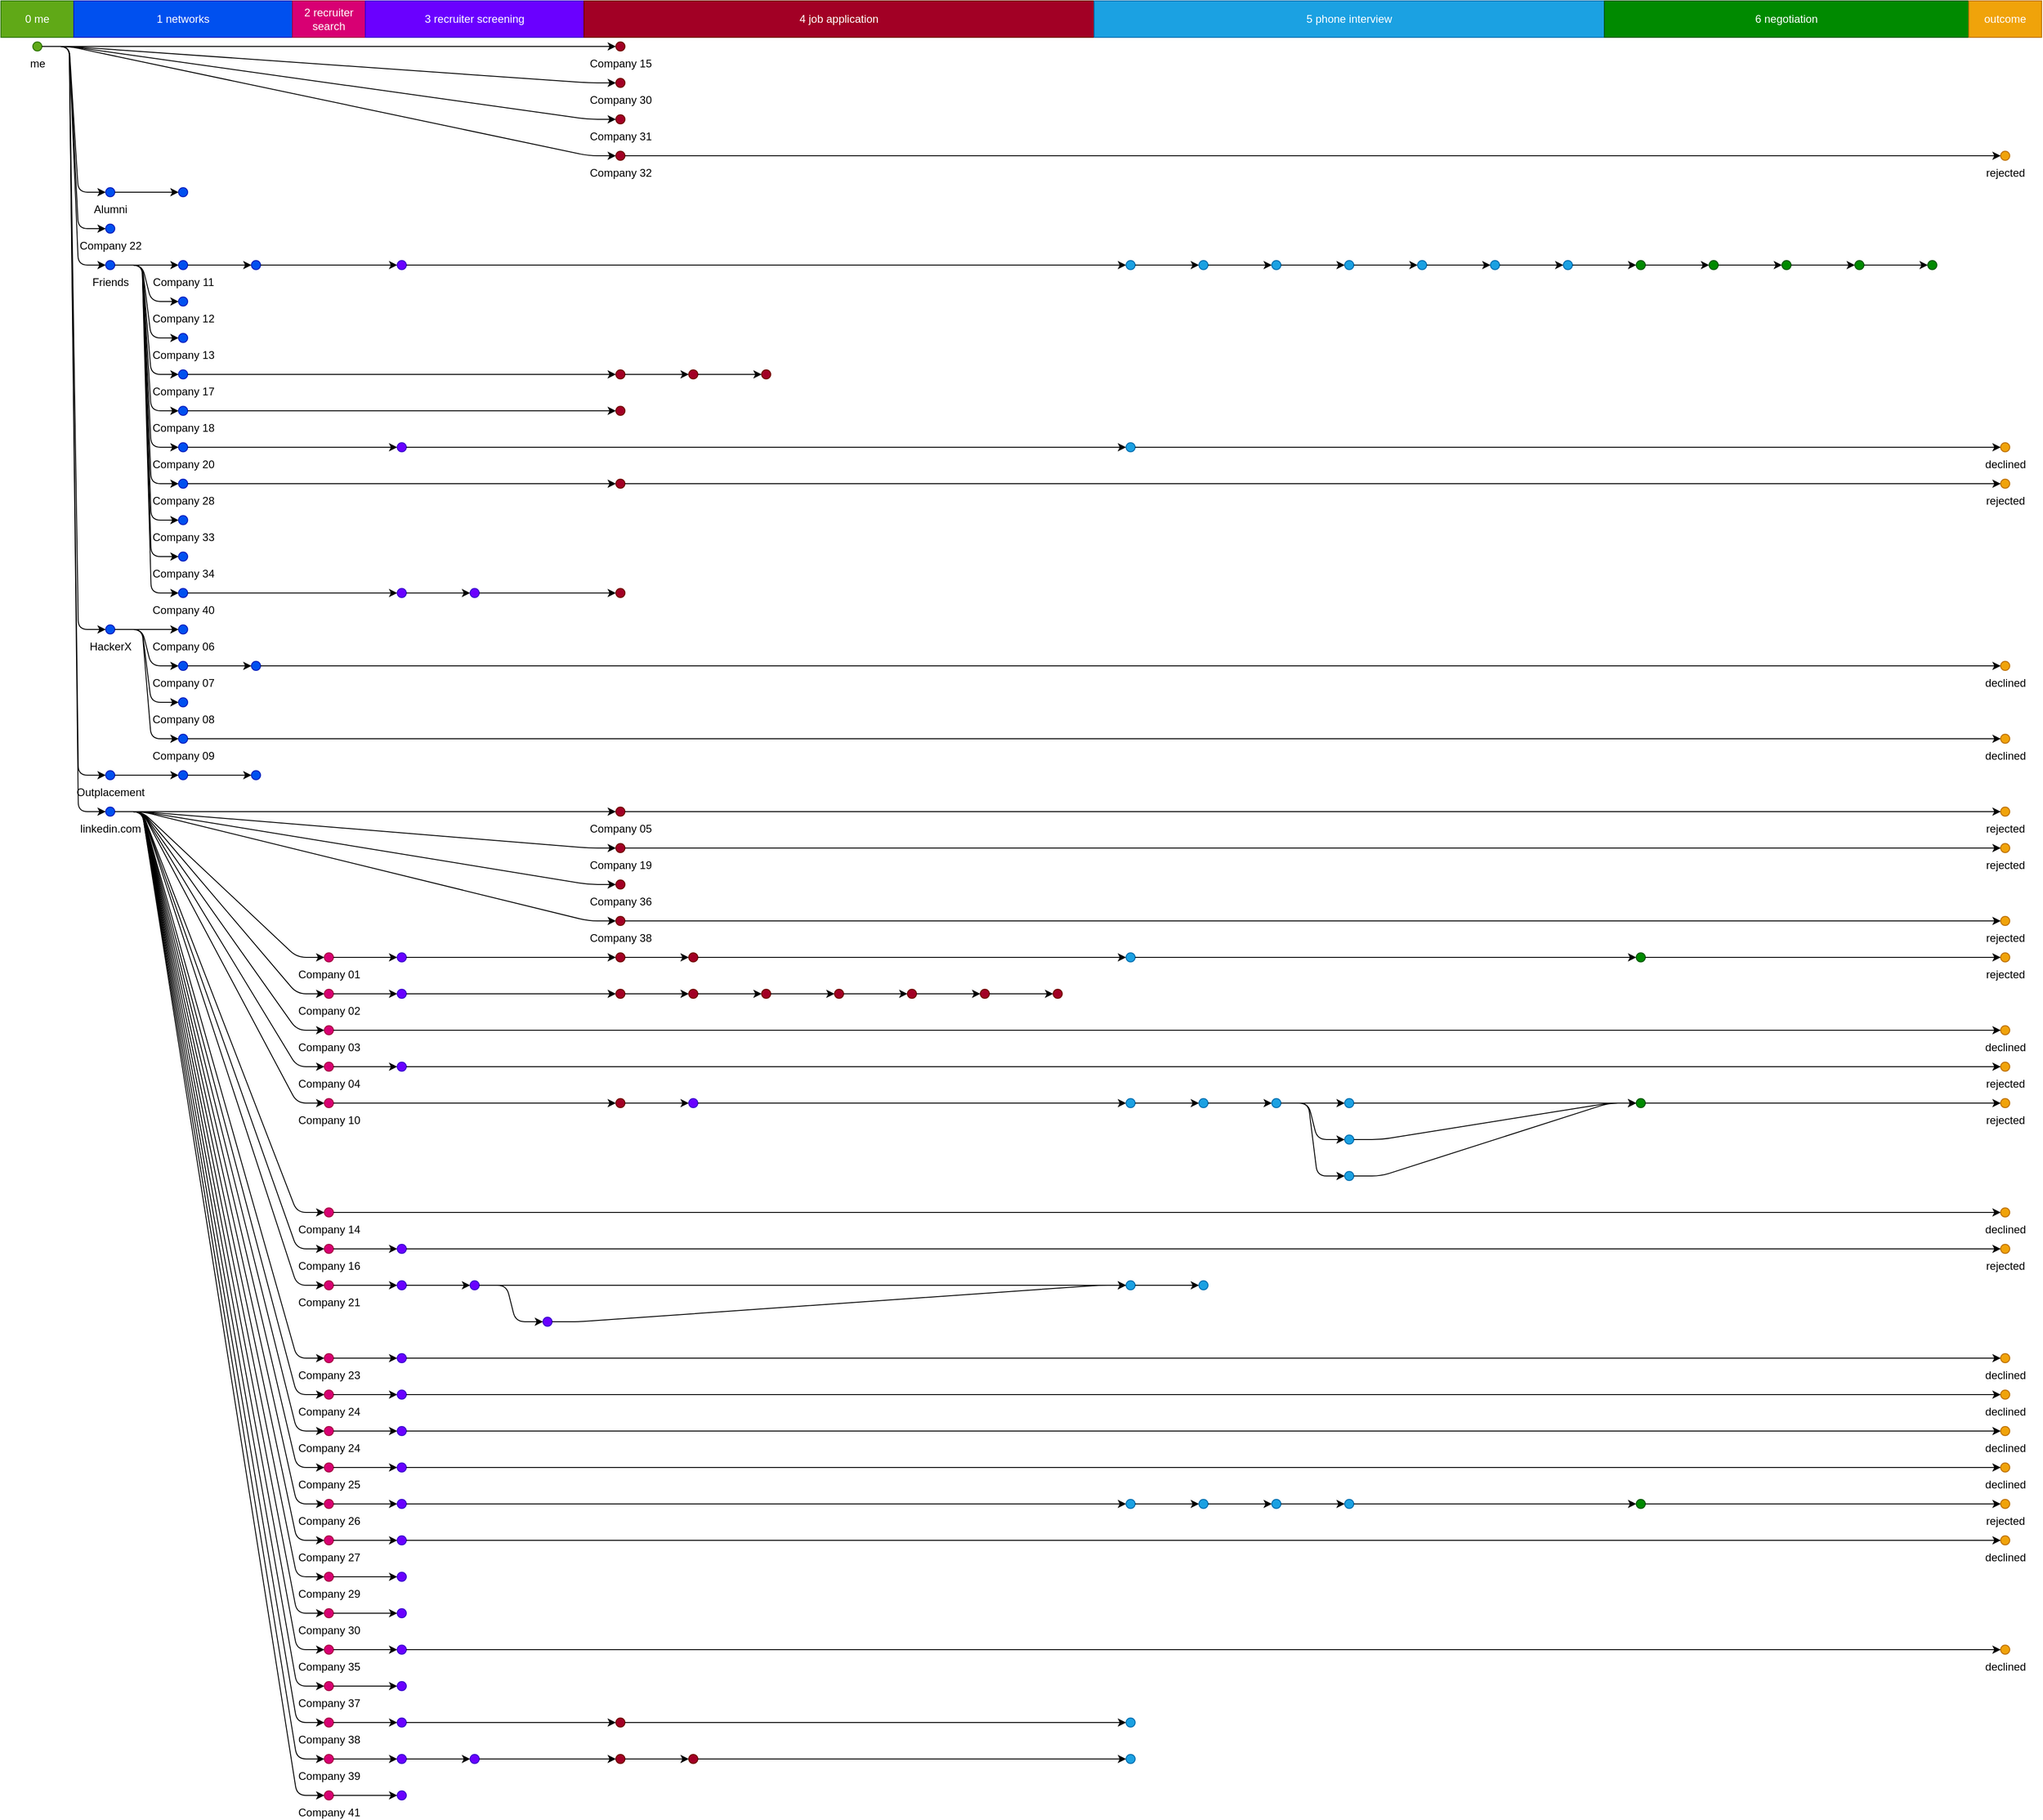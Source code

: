 <mxGraphModel dx="640" dy="480">
	<root>
		<mxCell id="root" style=""></mxCell>
		<mxCell id="layer1" style="" parent="root"></mxCell>
		<mxCell id="0 me" value="0 me" style="strokeColor=#2D7600;fillColor=#60A917;html=1;whiteSpace=wrap;fontColor=#ffffff;" parent="layer1" vertex="1">
			<mxGeometry width="80" height="40" as="geometry"></mxGeometry>
		</mxCell>
		<mxCell id="1 networks" value="1 networks" style="whiteSpace=wrap;fontColor=#ffffff;strokeColor=#001DBC;fillColor=#0050ef;html=1;" parent="layer1" vertex="1">
			<mxGeometry x="80" width="240" height="40" as="geometry"></mxGeometry>
		</mxCell>
		<mxCell id="2 recruiter search" value="2 recruiter search" style="html=1;whiteSpace=wrap;fontColor=#ffffff;strokeColor=#A50040;fillColor=#d80073;" parent="layer1" vertex="1">
			<mxGeometry x="320" width="80" height="40" as="geometry"></mxGeometry>
		</mxCell>
		<mxCell id="3 recruiter screening" value="3 recruiter screening" style="fillColor=#6a00ff;html=1;whiteSpace=wrap;fontColor=#ffffff;strokeColor=#3700CC;" parent="layer1" vertex="1">
			<mxGeometry x="400" width="240" height="40" as="geometry"></mxGeometry>
		</mxCell>
		<mxCell id="4 job application" value="4 job application" style="fillColor=#a20025;html=1;whiteSpace=wrap;fontColor=#ffffff;strokeColor=#6F0000;" parent="layer1" vertex="1">
			<mxGeometry x="640" width="560" height="40" as="geometry"></mxGeometry>
		</mxCell>
		<mxCell id="5 phone interview" value="5 phone interview" style="strokeColor=#006EAF;fillColor=#1ba1e2;html=1;whiteSpace=wrap;fontColor=#ffffff;" parent="layer1" vertex="1">
			<mxGeometry x="1200" width="560" height="40" as="geometry"></mxGeometry>
		</mxCell>
		<mxCell id="6 negotiation" value="6 negotiation" style="strokeColor=#005700;html=1;whiteSpace=wrap;fontColor=#ffffff;fillColor=#008a00;" parent="layer1" vertex="1">
			<mxGeometry x="1760" width="400" height="40" as="geometry"></mxGeometry>
		</mxCell>
		<mxCell id="outcome" value="outcome" style="html=1;whiteSpace=wrap;fontColor=#ffffff;strokeColor=#BD7000;fillColor=#f0a30a;" parent="layer1" vertex="1">
			<mxGeometry x="2160" width="80" height="40" as="geometry"></mxGeometry>
		</mxCell>
		<mxCell id="0" value="me" style="labelPosition=center;verticalLabelPosition=bottom;strokeColor=#2D7600;html=1;aspect=fixed;align=center;verticalAlign=top;fontColor=#000000;fillColor=#60A917;ellipse;" parent="layer1" vertex="1">
			<mxGeometry x="35" y="45" width="10" height="10" as="geometry"></mxGeometry>
		</mxCell>
		<mxCell id="30" value="Company 15" style="align=center;verticalAlign=top;fillColor=#a20025;ellipse;aspect=fixed;html=1;labelPosition=center;verticalLabelPosition=bottom;fontColor=#000000;strokeColor=#6F0000;" parent="layer1" vertex="1">
			<mxGeometry x="675" y="45" width="10" height="10" as="geometry"></mxGeometry>
		</mxCell>
		<mxCell id="0-30" style="edgeStyle=entityRelationEdgeStyle;orthogonalLoop=1;jettySize=auto;html=1;strokeWidth=1;" parent="layer1" edge="1" source="0" target="30">
			<mxGeometry relative="1" as="geometry"></mxGeometry>
		</mxCell>
		<mxCell id="84" value="Company 30" style="ellipse;verticalLabelPosition=bottom;fontColor=#000000;fillColor=#a20025;aspect=fixed;html=1;labelPosition=center;align=center;verticalAlign=top;strokeColor=#6F0000;" parent="layer1" vertex="1">
			<mxGeometry x="675" y="85" width="10" height="10" as="geometry"></mxGeometry>
		</mxCell>
		<mxCell id="0-84" style="edgeStyle=entityRelationEdgeStyle;orthogonalLoop=1;jettySize=auto;html=1;strokeWidth=1;" parent="layer1" edge="1" source="0" target="84">
			<mxGeometry relative="1" as="geometry"></mxGeometry>
		</mxCell>
		<mxCell id="85" value="Company 31" style="fillColor=#a20025;ellipse;html=1;verticalLabelPosition=bottom;align=center;fontColor=#000000;strokeColor=#6F0000;aspect=fixed;labelPosition=center;verticalAlign=top;" parent="layer1" vertex="1">
			<mxGeometry x="675" y="125" width="10" height="10" as="geometry"></mxGeometry>
		</mxCell>
		<mxCell id="0-85" style="edgeStyle=entityRelationEdgeStyle;orthogonalLoop=1;jettySize=auto;html=1;strokeWidth=1;" parent="layer1" edge="1" source="0" target="85">
			<mxGeometry relative="1" as="geometry"></mxGeometry>
		</mxCell>
		<mxCell id="87" value="Company 32" style="ellipse;aspect=fixed;html=1;labelPosition=center;verticalAlign=top;fontColor=#000000;verticalLabelPosition=bottom;align=center;fillColor=#a20025;strokeColor=#6F0000;" parent="layer1" vertex="1">
			<mxGeometry x="675" y="165" width="10" height="10" as="geometry"></mxGeometry>
		</mxCell>
		<mxCell id="87rejected" value="rejected" style="labelPosition=center;align=center;html=1;verticalLabelPosition=bottom;verticalAlign=top;fontColor=#000000;fillColor=#f0a30a;strokeColor=#BD7000;ellipse;aspect=fixed;" parent="layer1" vertex="1">
			<mxGeometry x="2195" y="165" width="10" height="10" as="geometry"></mxGeometry>
		</mxCell>
		<mxCell id="87-87rejected" style="edgeStyle=entityRelationEdgeStyle;orthogonalLoop=1;jettySize=auto;html=1;strokeWidth=1;" parent="layer1" edge="1" source="87" target="87rejected">
			<mxGeometry relative="1" as="geometry"></mxGeometry>
		</mxCell>
		<mxCell id="0-87" style="edgeStyle=entityRelationEdgeStyle;orthogonalLoop=1;jettySize=auto;html=1;strokeWidth=1;" parent="layer1" edge="1" source="0" target="87">
			<mxGeometry relative="1" as="geometry"></mxGeometry>
		</mxCell>
		<mxCell id="wfalumni" value="Alumni" style="align=center;verticalAlign=top;html=1;labelPosition=center;verticalLabelPosition=bottom;fontColor=#000000;strokeColor=#001DBC;fillColor=#0050ef;ellipse;aspect=fixed;" parent="layer1" vertex="1">
			<mxGeometry x="115" y="205" width="10" height="10" as="geometry"></mxGeometry>
		</mxCell>
		<mxCell id="29" style="verticalLabelPosition=bottom;fillColor=#0050ef;ellipse;aspect=fixed;align=center;verticalAlign=top;fontColor=#000000;strokeColor=#001DBC;html=1;labelPosition=center;" parent="layer1" vertex="1">
			<mxGeometry x="195" y="205" width="10" height="10" as="geometry"></mxGeometry>
		</mxCell>
		<mxCell id="wfalumni-29" style="jettySize=auto;html=1;strokeWidth=1;edgeStyle=entityRelationEdgeStyle;orthogonalLoop=1;" parent="layer1" edge="1" source="wfalumni" target="29">
			<mxGeometry relative="1" as="geometry"></mxGeometry>
		</mxCell>
		<mxCell id="0-wfalumni" style="edgeStyle=entityRelationEdgeStyle;orthogonalLoop=1;jettySize=auto;html=1;strokeWidth=1;" parent="layer1" edge="1" source="0" target="wfalumni">
			<mxGeometry relative="1" as="geometry"></mxGeometry>
		</mxCell>
		<mxCell id="42" value="Company 22" style="ellipse;aspect=fixed;html=1;labelPosition=center;verticalLabelPosition=bottom;align=center;verticalAlign=top;fontColor=#000000;strokeColor=#001DBC;fillColor=#0050ef;" parent="layer1" vertex="1">
			<mxGeometry x="115" y="245" width="10" height="10" as="geometry"></mxGeometry>
		</mxCell>
		<mxCell id="0-42" style="edgeStyle=entityRelationEdgeStyle;orthogonalLoop=1;jettySize=auto;html=1;strokeWidth=1;" parent="layer1" edge="1" source="0" target="42">
			<mxGeometry relative="1" as="geometry"></mxGeometry>
		</mxCell>
		<mxCell id="friends" value="Friends" style="verticalAlign=top;strokeColor=#001DBC;fillColor=#0050ef;ellipse;aspect=fixed;html=1;labelPosition=center;verticalLabelPosition=bottom;align=center;fontColor=#000000;" parent="layer1" vertex="1">
			<mxGeometry x="115" y="285" width="10" height="10" as="geometry"></mxGeometry>
		</mxCell>
		<mxCell id="18" value="Company 11" style="aspect=fixed;html=1;fillColor=#0050ef;fontColor=#000000;strokeColor=#001DBC;ellipse;labelPosition=center;verticalLabelPosition=bottom;align=center;verticalAlign=top;" parent="layer1" vertex="1">
			<mxGeometry x="195" y="285" width="10" height="10" as="geometry"></mxGeometry>
		</mxCell>
		<mxCell id="19" style="html=1;labelPosition=center;verticalLabelPosition=bottom;align=center;strokeColor=#001DBC;fillColor=#0050ef;ellipse;verticalAlign=top;fontColor=#000000;aspect=fixed;" parent="layer1" vertex="1">
			<mxGeometry x="275" y="285" width="10" height="10" as="geometry"></mxGeometry>
		</mxCell>
		<mxCell id="25" style="labelPosition=center;align=center;verticalAlign=top;fontColor=#000000;fillColor=#6a00ff;ellipse;aspect=fixed;html=1;verticalLabelPosition=bottom;strokeColor=#3700CC;" parent="layer1" vertex="1">
			<mxGeometry x="435" y="285" width="10" height="10" as="geometry"></mxGeometry>
		</mxCell>
		<mxCell id="26" style="labelPosition=center;fontColor=#000000;strokeColor=#006EAF;fillColor=#1ba1e2;ellipse;aspect=fixed;html=1;verticalLabelPosition=bottom;align=center;verticalAlign=top;" parent="layer1" vertex="1">
			<mxGeometry x="1235" y="285" width="10" height="10" as="geometry"></mxGeometry>
		</mxCell>
		<mxCell id="51" style="verticalLabelPosition=bottom;align=center;verticalAlign=top;ellipse;aspect=fixed;html=1;labelPosition=center;fontColor=#000000;strokeColor=#006EAF;fillColor=#1ba1e2;" parent="layer1" vertex="1">
			<mxGeometry x="1315" y="285" width="10" height="10" as="geometry"></mxGeometry>
		</mxCell>
		<mxCell id="52" style="fillColor=#1ba1e2;verticalLabelPosition=bottom;fontColor=#000000;strokeColor=#006EAF;labelPosition=center;align=center;verticalAlign=top;ellipse;aspect=fixed;html=1;" parent="layer1" vertex="1">
			<mxGeometry x="1395" y="285" width="10" height="10" as="geometry"></mxGeometry>
		</mxCell>
		<mxCell id="76" style="labelPosition=center;align=center;fillColor=#1ba1e2;ellipse;html=1;verticalLabelPosition=bottom;verticalAlign=top;fontColor=#000000;strokeColor=#006EAF;aspect=fixed;" parent="layer1" vertex="1">
			<mxGeometry x="1475" y="285" width="10" height="10" as="geometry"></mxGeometry>
		</mxCell>
		<mxCell id="91" style="ellipse;html=1;verticalAlign=top;fontColor=#000000;fillColor=#1ba1e2;aspect=fixed;labelPosition=center;verticalLabelPosition=bottom;align=center;strokeColor=#006EAF;" parent="layer1" vertex="1">
			<mxGeometry x="1555" y="285" width="10" height="10" as="geometry"></mxGeometry>
		</mxCell>
		<mxCell id="112" style="html=1;labelPosition=center;align=center;fontColor=#000000;fillColor=#1ba1e2;aspect=fixed;verticalLabelPosition=bottom;verticalAlign=top;strokeColor=#006EAF;ellipse;" parent="layer1" vertex="1">
			<mxGeometry x="1635" y="285" width="10" height="10" as="geometry"></mxGeometry>
		</mxCell>
		<mxCell id="114" style="labelPosition=center;fontColor=#000000;ellipse;aspect=fixed;align=center;verticalAlign=top;strokeColor=#006EAF;fillColor=#1ba1e2;html=1;verticalLabelPosition=bottom;" parent="layer1" vertex="1">
			<mxGeometry x="1715" y="285" width="10" height="10" as="geometry"></mxGeometry>
		</mxCell>
		<mxCell id="123" style="aspect=fixed;verticalLabelPosition=bottom;verticalAlign=top;fontColor=#000000;fillColor=#008a00;ellipse;html=1;labelPosition=center;align=center;strokeColor=#005700;" parent="layer1" vertex="1">
			<mxGeometry x="1795" y="285" width="10" height="10" as="geometry"></mxGeometry>
		</mxCell>
		<mxCell id="124" style="fontColor=#000000;strokeColor=#005700;fillColor=#008a00;ellipse;verticalLabelPosition=bottom;align=center;verticalAlign=top;aspect=fixed;html=1;labelPosition=center;" parent="layer1" vertex="1">
			<mxGeometry x="1875" y="285" width="10" height="10" as="geometry"></mxGeometry>
		</mxCell>
		<mxCell id="125" style="strokeColor=#005700;fillColor=#008a00;ellipse;aspect=fixed;verticalLabelPosition=bottom;align=center;verticalAlign=top;html=1;labelPosition=center;fontColor=#000000;" parent="layer1" vertex="1">
			<mxGeometry x="1955" y="285" width="10" height="10" as="geometry"></mxGeometry>
		</mxCell>
		<mxCell id="126" style="aspect=fixed;html=1;labelPosition=center;align=center;fontColor=#000000;strokeColor=#005700;ellipse;verticalLabelPosition=bottom;verticalAlign=top;fillColor=#008a00;" parent="layer1" vertex="1">
			<mxGeometry x="2035" y="285" width="10" height="10" as="geometry"></mxGeometry>
		</mxCell>
		<mxCell id="127" style="aspect=fixed;html=1;labelPosition=center;verticalLabelPosition=bottom;fontColor=#000000;ellipse;align=center;verticalAlign=top;strokeColor=#005700;fillColor=#008a00;" parent="layer1" vertex="1">
			<mxGeometry x="2115" y="285" width="10" height="10" as="geometry"></mxGeometry>
		</mxCell>
		<mxCell id="126-127" style="edgeStyle=entityRelationEdgeStyle;orthogonalLoop=1;jettySize=auto;html=1;strokeWidth=1;" parent="layer1" edge="1" source="126" target="127">
			<mxGeometry relative="1" as="geometry"></mxGeometry>
		</mxCell>
		<mxCell id="125-126" style="orthogonalLoop=1;jettySize=auto;html=1;strokeWidth=1;edgeStyle=entityRelationEdgeStyle;" parent="layer1" edge="1" source="125" target="126">
			<mxGeometry relative="1" as="geometry"></mxGeometry>
		</mxCell>
		<mxCell id="124-125" style="jettySize=auto;html=1;strokeWidth=1;edgeStyle=entityRelationEdgeStyle;orthogonalLoop=1;" parent="layer1" edge="1" source="124" target="125">
			<mxGeometry relative="1" as="geometry"></mxGeometry>
		</mxCell>
		<mxCell id="123-124" style="jettySize=auto;html=1;strokeWidth=1;edgeStyle=entityRelationEdgeStyle;orthogonalLoop=1;" parent="layer1" edge="1" source="123" target="124">
			<mxGeometry relative="1" as="geometry"></mxGeometry>
		</mxCell>
		<mxCell id="114-123" style="edgeStyle=entityRelationEdgeStyle;orthogonalLoop=1;jettySize=auto;html=1;strokeWidth=1;" parent="layer1" edge="1" source="114" target="123">
			<mxGeometry relative="1" as="geometry"></mxGeometry>
		</mxCell>
		<mxCell id="112-114" style="edgeStyle=entityRelationEdgeStyle;orthogonalLoop=1;jettySize=auto;html=1;strokeWidth=1;" parent="layer1" edge="1" source="112" target="114">
			<mxGeometry relative="1" as="geometry"></mxGeometry>
		</mxCell>
		<mxCell id="91-112" style="edgeStyle=entityRelationEdgeStyle;orthogonalLoop=1;jettySize=auto;html=1;strokeWidth=1;" parent="layer1" edge="1" source="91" target="112">
			<mxGeometry relative="1" as="geometry"></mxGeometry>
		</mxCell>
		<mxCell id="76-91" style="html=1;strokeWidth=1;edgeStyle=entityRelationEdgeStyle;orthogonalLoop=1;jettySize=auto;" parent="layer1" edge="1" source="76" target="91">
			<mxGeometry relative="1" as="geometry"></mxGeometry>
		</mxCell>
		<mxCell id="52-76" style="jettySize=auto;html=1;strokeWidth=1;edgeStyle=entityRelationEdgeStyle;orthogonalLoop=1;" parent="layer1" edge="1" source="52" target="76">
			<mxGeometry relative="1" as="geometry"></mxGeometry>
		</mxCell>
		<mxCell id="51-52" style="html=1;strokeWidth=1;edgeStyle=entityRelationEdgeStyle;orthogonalLoop=1;jettySize=auto;" parent="layer1" edge="1" source="51" target="52">
			<mxGeometry relative="1" as="geometry"></mxGeometry>
		</mxCell>
		<mxCell id="26-51" style="edgeStyle=entityRelationEdgeStyle;orthogonalLoop=1;jettySize=auto;html=1;strokeWidth=1;" parent="layer1" edge="1" source="26" target="51">
			<mxGeometry relative="1" as="geometry"></mxGeometry>
		</mxCell>
		<mxCell id="25-26" style="edgeStyle=entityRelationEdgeStyle;orthogonalLoop=1;jettySize=auto;html=1;strokeWidth=1;" parent="layer1" edge="1" source="25" target="26">
			<mxGeometry relative="1" as="geometry"></mxGeometry>
		</mxCell>
		<mxCell id="19-25" style="edgeStyle=entityRelationEdgeStyle;orthogonalLoop=1;jettySize=auto;html=1;strokeWidth=1;" parent="layer1" edge="1" source="19" target="25">
			<mxGeometry relative="1" as="geometry"></mxGeometry>
		</mxCell>
		<mxCell id="18-19" style="jettySize=auto;html=1;strokeWidth=1;edgeStyle=entityRelationEdgeStyle;orthogonalLoop=1;" parent="layer1" edge="1" source="18" target="19">
			<mxGeometry relative="1" as="geometry"></mxGeometry>
		</mxCell>
		<mxCell id="friends-18" style="edgeStyle=entityRelationEdgeStyle;orthogonalLoop=1;jettySize=auto;html=1;strokeWidth=1;" parent="layer1" edge="1" source="friends" target="18">
			<mxGeometry relative="1" as="geometry"></mxGeometry>
		</mxCell>
		<mxCell id="21" value="Company 12" style="verticalLabelPosition=bottom;align=center;verticalAlign=top;fontColor=#000000;strokeColor=#001DBC;html=1;aspect=fixed;labelPosition=center;fillColor=#0050ef;ellipse;" parent="layer1" vertex="1">
			<mxGeometry x="195" y="325" width="10" height="10" as="geometry"></mxGeometry>
		</mxCell>
		<mxCell id="friends-21" style="jettySize=auto;html=1;strokeWidth=1;edgeStyle=entityRelationEdgeStyle;orthogonalLoop=1;" parent="layer1" edge="1" source="friends" target="21">
			<mxGeometry relative="1" as="geometry"></mxGeometry>
		</mxCell>
		<mxCell id="22" value="Company 13" style="ellipse;verticalLabelPosition=bottom;fontColor=#000000;fillColor=#0050ef;aspect=fixed;html=1;labelPosition=center;align=center;verticalAlign=top;strokeColor=#001DBC;" parent="layer1" vertex="1">
			<mxGeometry x="195" y="365" width="10" height="10" as="geometry"></mxGeometry>
		</mxCell>
		<mxCell id="friends-22" style="jettySize=auto;html=1;strokeWidth=1;edgeStyle=entityRelationEdgeStyle;orthogonalLoop=1;" parent="layer1" edge="1" source="friends" target="22">
			<mxGeometry relative="1" as="geometry"></mxGeometry>
		</mxCell>
		<mxCell id="33" value="Company 17" style="ellipse;align=center;verticalAlign=top;fontColor=#000000;fillColor=#0050ef;aspect=fixed;html=1;labelPosition=center;verticalLabelPosition=bottom;strokeColor=#001DBC;" parent="layer1" vertex="1">
			<mxGeometry x="195" y="405" width="10" height="10" as="geometry"></mxGeometry>
		</mxCell>
		<mxCell id="34" style="html=1;labelPosition=center;verticalAlign=top;ellipse;verticalLabelPosition=bottom;align=center;fontColor=#000000;strokeColor=#6F0000;fillColor=#a20025;aspect=fixed;" parent="layer1" vertex="1">
			<mxGeometry x="675" y="405" width="10" height="10" as="geometry"></mxGeometry>
		</mxCell>
		<mxCell id="54" style="align=center;fontColor=#000000;verticalLabelPosition=bottom;aspect=fixed;html=1;labelPosition=center;verticalAlign=top;strokeColor=#6F0000;fillColor=#a20025;ellipse;" parent="layer1" vertex="1">
			<mxGeometry x="755" y="405" width="10" height="10" as="geometry"></mxGeometry>
		</mxCell>
		<mxCell id="61" style="ellipse;aspect=fixed;html=1;strokeColor=#6F0000;labelPosition=center;verticalLabelPosition=bottom;align=center;verticalAlign=top;fontColor=#000000;fillColor=#a20025;" parent="layer1" vertex="1">
			<mxGeometry x="835" y="405" width="10" height="10" as="geometry"></mxGeometry>
		</mxCell>
		<mxCell id="54-61" style="edgeStyle=entityRelationEdgeStyle;orthogonalLoop=1;jettySize=auto;html=1;strokeWidth=1;" parent="layer1" edge="1" source="54" target="61">
			<mxGeometry relative="1" as="geometry"></mxGeometry>
		</mxCell>
		<mxCell id="34-54" style="edgeStyle=entityRelationEdgeStyle;orthogonalLoop=1;jettySize=auto;html=1;strokeWidth=1;" parent="layer1" edge="1" source="34" target="54">
			<mxGeometry relative="1" as="geometry"></mxGeometry>
		</mxCell>
		<mxCell id="33-34" style="jettySize=auto;html=1;strokeWidth=1;edgeStyle=entityRelationEdgeStyle;orthogonalLoop=1;" parent="layer1" edge="1" source="33" target="34">
			<mxGeometry relative="1" as="geometry"></mxGeometry>
		</mxCell>
		<mxCell id="friends-33" style="strokeWidth=1;edgeStyle=entityRelationEdgeStyle;orthogonalLoop=1;jettySize=auto;html=1;" parent="layer1" edge="1" source="friends" target="33">
			<mxGeometry relative="1" as="geometry"></mxGeometry>
		</mxCell>
		<mxCell id="35" value="Company 18" style="align=center;verticalAlign=top;fontColor=#000000;fillColor=#0050ef;ellipse;aspect=fixed;html=1;verticalLabelPosition=bottom;labelPosition=center;strokeColor=#001DBC;" parent="layer1" vertex="1">
			<mxGeometry x="195" y="445" width="10" height="10" as="geometry"></mxGeometry>
		</mxCell>
		<mxCell id="36" style="fillColor=#a20025;labelPosition=center;verticalLabelPosition=bottom;align=center;verticalAlign=top;strokeColor=#6F0000;ellipse;aspect=fixed;html=1;fontColor=#000000;" parent="layer1" vertex="1">
			<mxGeometry x="675" y="445" width="10" height="10" as="geometry"></mxGeometry>
		</mxCell>
		<mxCell id="35-36" style="edgeStyle=entityRelationEdgeStyle;orthogonalLoop=1;jettySize=auto;html=1;strokeWidth=1;" parent="layer1" edge="1" source="35" target="36">
			<mxGeometry relative="1" as="geometry"></mxGeometry>
		</mxCell>
		<mxCell id="friends-35" style="jettySize=auto;html=1;strokeWidth=1;edgeStyle=entityRelationEdgeStyle;orthogonalLoop=1;" parent="layer1" edge="1" source="friends" target="35">
			<mxGeometry relative="1" as="geometry"></mxGeometry>
		</mxCell>
		<mxCell id="38" value="Company 20" style="ellipse;html=1;labelPosition=center;verticalLabelPosition=bottom;align=center;verticalAlign=top;fontColor=#000000;aspect=fixed;fillColor=#0050ef;strokeColor=#001DBC;" parent="layer1" vertex="1">
			<mxGeometry x="195" y="485" width="10" height="10" as="geometry"></mxGeometry>
		</mxCell>
		<mxCell id="39" style="ellipse;labelPosition=center;fontColor=#000000;strokeColor=#3700CC;verticalAlign=top;fillColor=#6a00ff;aspect=fixed;html=1;verticalLabelPosition=bottom;align=center;" parent="layer1" vertex="1">
			<mxGeometry x="435" y="485" width="10" height="10" as="geometry"></mxGeometry>
		</mxCell>
		<mxCell id="40" style="ellipse;fontColor=#000000;aspect=fixed;html=1;labelPosition=center;verticalLabelPosition=bottom;align=center;verticalAlign=top;strokeColor=#006EAF;fillColor=#1ba1e2;" parent="layer1" vertex="1">
			<mxGeometry x="1235" y="485" width="10" height="10" as="geometry"></mxGeometry>
		</mxCell>
		<mxCell id="40declined" value="declined" style="fillColor=#f0a30a;html=1;verticalLabelPosition=bottom;align=center;fontColor=#000000;strokeColor=#BD7000;ellipse;aspect=fixed;labelPosition=center;verticalAlign=top;" parent="layer1" vertex="1">
			<mxGeometry x="2195" y="485" width="10" height="10" as="geometry"></mxGeometry>
		</mxCell>
		<mxCell id="40-40declined" style="edgeStyle=entityRelationEdgeStyle;orthogonalLoop=1;jettySize=auto;html=1;strokeWidth=1;" parent="layer1" edge="1" source="40" target="40declined">
			<mxGeometry relative="1" as="geometry"></mxGeometry>
		</mxCell>
		<mxCell id="39-40" style="html=1;strokeWidth=1;edgeStyle=entityRelationEdgeStyle;orthogonalLoop=1;jettySize=auto;" parent="layer1" edge="1" source="39" target="40">
			<mxGeometry relative="1" as="geometry"></mxGeometry>
		</mxCell>
		<mxCell id="38-39" style="edgeStyle=entityRelationEdgeStyle;orthogonalLoop=1;jettySize=auto;html=1;strokeWidth=1;" parent="layer1" edge="1" source="38" target="39">
			<mxGeometry relative="1" as="geometry"></mxGeometry>
		</mxCell>
		<mxCell id="friends-38" style="html=1;strokeWidth=1;edgeStyle=entityRelationEdgeStyle;orthogonalLoop=1;jettySize=auto;" parent="layer1" edge="1" source="friends" target="38">
			<mxGeometry relative="1" as="geometry"></mxGeometry>
		</mxCell>
		<mxCell id="78" value="Company 28" style="ellipse;labelPosition=center;align=center;fillColor=#0050ef;strokeColor=#001DBC;aspect=fixed;html=1;verticalLabelPosition=bottom;verticalAlign=top;fontColor=#000000;" parent="layer1" vertex="1">
			<mxGeometry x="195" y="525" width="10" height="10" as="geometry"></mxGeometry>
		</mxCell>
		<mxCell id="82" style="verticalLabelPosition=bottom;fontColor=#000000;fillColor=#a20025;ellipse;aspect=fixed;labelPosition=center;strokeColor=#6F0000;html=1;align=center;verticalAlign=top;" parent="layer1" vertex="1">
			<mxGeometry x="675" y="525" width="10" height="10" as="geometry"></mxGeometry>
		</mxCell>
		<mxCell id="82rejected" value="rejected" style="verticalAlign=top;aspect=fixed;labelPosition=center;verticalLabelPosition=bottom;fontColor=#000000;strokeColor=#BD7000;fillColor=#f0a30a;ellipse;html=1;align=center;" parent="layer1" vertex="1">
			<mxGeometry x="2195" y="525" width="10" height="10" as="geometry"></mxGeometry>
		</mxCell>
		<mxCell id="82-82rejected" style="edgeStyle=entityRelationEdgeStyle;orthogonalLoop=1;jettySize=auto;html=1;strokeWidth=1;" parent="layer1" edge="1" source="82" target="82rejected">
			<mxGeometry relative="1" as="geometry"></mxGeometry>
		</mxCell>
		<mxCell id="78-82" style="jettySize=auto;html=1;strokeWidth=1;edgeStyle=entityRelationEdgeStyle;orthogonalLoop=1;" parent="layer1" edge="1" source="78" target="82">
			<mxGeometry relative="1" as="geometry"></mxGeometry>
		</mxCell>
		<mxCell id="friends-78" style="edgeStyle=entityRelationEdgeStyle;orthogonalLoop=1;jettySize=auto;html=1;strokeWidth=1;" parent="layer1" edge="1" source="friends" target="78">
			<mxGeometry relative="1" as="geometry"></mxGeometry>
		</mxCell>
		<mxCell id="89" value="Company 33" style="labelPosition=center;fontColor=#000000;strokeColor=#001DBC;ellipse;aspect=fixed;align=center;verticalAlign=top;fillColor=#0050ef;html=1;verticalLabelPosition=bottom;" parent="layer1" vertex="1">
			<mxGeometry x="195" y="565" width="10" height="10" as="geometry"></mxGeometry>
		</mxCell>
		<mxCell id="friends-89" style="edgeStyle=entityRelationEdgeStyle;orthogonalLoop=1;jettySize=auto;html=1;strokeWidth=1;" parent="layer1" edge="1" source="friends" target="89">
			<mxGeometry relative="1" as="geometry"></mxGeometry>
		</mxCell>
		<mxCell id="90" value="Company 34" style="fontColor=#000000;ellipse;labelPosition=center;verticalLabelPosition=bottom;verticalAlign=top;strokeColor=#001DBC;fillColor=#0050ef;aspect=fixed;html=1;align=center;" parent="layer1" vertex="1">
			<mxGeometry x="195" y="605" width="10" height="10" as="geometry"></mxGeometry>
		</mxCell>
		<mxCell id="friends-90" style="edgeStyle=entityRelationEdgeStyle;orthogonalLoop=1;jettySize=auto;html=1;strokeWidth=1;" parent="layer1" edge="1" source="friends" target="90">
			<mxGeometry relative="1" as="geometry"></mxGeometry>
		</mxCell>
		<mxCell id="110" value="Company 40" style="strokeColor=#001DBC;ellipse;aspect=fixed;html=1;labelPosition=center;align=center;verticalLabelPosition=bottom;verticalAlign=top;fontColor=#000000;fillColor=#0050ef;" parent="layer1" vertex="1">
			<mxGeometry x="195" y="645" width="10" height="10" as="geometry"></mxGeometry>
		</mxCell>
		<mxCell id="113" style="html=1;labelPosition=center;verticalAlign=top;fillColor=#6a00ff;fontColor=#000000;strokeColor=#3700CC;ellipse;aspect=fixed;verticalLabelPosition=bottom;align=center;" parent="layer1" vertex="1">
			<mxGeometry x="435" y="645" width="10" height="10" as="geometry"></mxGeometry>
		</mxCell>
		<mxCell id="115" style="html=1;verticalLabelPosition=bottom;align=center;fillColor=#6a00ff;fontColor=#000000;strokeColor=#3700CC;ellipse;aspect=fixed;labelPosition=center;verticalAlign=top;" parent="layer1" vertex="1">
			<mxGeometry x="515" y="645" width="10" height="10" as="geometry"></mxGeometry>
		</mxCell>
		<mxCell id="122" style="html=1;align=center;fontColor=#000000;fillColor=#a20025;strokeColor=#6F0000;ellipse;aspect=fixed;labelPosition=center;verticalLabelPosition=bottom;verticalAlign=top;" parent="layer1" vertex="1">
			<mxGeometry x="675" y="645" width="10" height="10" as="geometry"></mxGeometry>
		</mxCell>
		<mxCell id="115-122" style="jettySize=auto;html=1;strokeWidth=1;edgeStyle=entityRelationEdgeStyle;orthogonalLoop=1;" parent="layer1" edge="1" source="115" target="122">
			<mxGeometry relative="1" as="geometry"></mxGeometry>
		</mxCell>
		<mxCell id="113-115" style="edgeStyle=entityRelationEdgeStyle;orthogonalLoop=1;jettySize=auto;html=1;strokeWidth=1;" parent="layer1" edge="1" source="113" target="115">
			<mxGeometry relative="1" as="geometry"></mxGeometry>
		</mxCell>
		<mxCell id="110-113" style="orthogonalLoop=1;jettySize=auto;html=1;strokeWidth=1;edgeStyle=entityRelationEdgeStyle;" parent="layer1" edge="1" source="110" target="113">
			<mxGeometry relative="1" as="geometry"></mxGeometry>
		</mxCell>
		<mxCell id="friends-110" style="jettySize=auto;html=1;strokeWidth=1;edgeStyle=entityRelationEdgeStyle;orthogonalLoop=1;" parent="layer1" edge="1" source="friends" target="110">
			<mxGeometry relative="1" as="geometry"></mxGeometry>
		</mxCell>
		<mxCell id="0-friends" style="html=1;strokeWidth=1;edgeStyle=entityRelationEdgeStyle;orthogonalLoop=1;jettySize=auto;" parent="layer1" edge="1" source="0" target="friends">
			<mxGeometry relative="1" as="geometry"></mxGeometry>
		</mxCell>
		<mxCell id="hackerx" value="HackerX" style="html=1;align=center;fontColor=#000000;fillColor=#0050ef;ellipse;aspect=fixed;labelPosition=center;verticalLabelPosition=bottom;verticalAlign=top;strokeColor=#001DBC;" parent="layer1" vertex="1">
			<mxGeometry x="115" y="685" width="10" height="10" as="geometry"></mxGeometry>
		</mxCell>
		<mxCell id="10" value="Company 06" style="ellipse;align=center;verticalAlign=top;fontColor=#000000;fillColor=#0050ef;aspect=fixed;html=1;labelPosition=center;verticalLabelPosition=bottom;strokeColor=#001DBC;" parent="layer1" vertex="1">
			<mxGeometry x="195" y="685" width="10" height="10" as="geometry"></mxGeometry>
		</mxCell>
		<mxCell id="hackerx-10" style="edgeStyle=entityRelationEdgeStyle;orthogonalLoop=1;jettySize=auto;html=1;strokeWidth=1;" parent="layer1" edge="1" source="hackerx" target="10">
			<mxGeometry relative="1" as="geometry"></mxGeometry>
		</mxCell>
		<mxCell id="11" value="Company 07" style="strokeColor=#001DBC;ellipse;aspect=fixed;html=1;verticalLabelPosition=bottom;verticalAlign=top;labelPosition=center;align=center;fontColor=#000000;fillColor=#0050ef;" parent="layer1" vertex="1">
			<mxGeometry x="195" y="725" width="10" height="10" as="geometry"></mxGeometry>
		</mxCell>
		<mxCell id="17" style="aspect=fixed;html=1;strokeColor=#001DBC;ellipse;labelPosition=center;verticalLabelPosition=bottom;align=center;verticalAlign=top;fontColor=#000000;fillColor=#0050ef;" parent="layer1" vertex="1">
			<mxGeometry x="275" y="725" width="10" height="10" as="geometry"></mxGeometry>
		</mxCell>
		<mxCell id="17declined" value="declined" style="ellipse;verticalLabelPosition=bottom;align=center;verticalAlign=top;fontColor=#000000;fillColor=#f0a30a;aspect=fixed;html=1;labelPosition=center;strokeColor=#BD7000;" parent="layer1" vertex="1">
			<mxGeometry x="2195" y="725" width="10" height="10" as="geometry"></mxGeometry>
		</mxCell>
		<mxCell id="17-17declined" style="jettySize=auto;html=1;strokeWidth=1;edgeStyle=entityRelationEdgeStyle;orthogonalLoop=1;" parent="layer1" edge="1" source="17" target="17declined">
			<mxGeometry relative="1" as="geometry"></mxGeometry>
		</mxCell>
		<mxCell id="11-17" style="orthogonalLoop=1;jettySize=auto;html=1;strokeWidth=1;edgeStyle=entityRelationEdgeStyle;" parent="layer1" edge="1" source="11" target="17">
			<mxGeometry relative="1" as="geometry"></mxGeometry>
		</mxCell>
		<mxCell id="hackerx-11" style="orthogonalLoop=1;jettySize=auto;html=1;strokeWidth=1;edgeStyle=entityRelationEdgeStyle;" parent="layer1" edge="1" source="hackerx" target="11">
			<mxGeometry relative="1" as="geometry"></mxGeometry>
		</mxCell>
		<mxCell id="12" value="Company 08" style="html=1;labelPosition=center;verticalLabelPosition=bottom;align=center;verticalAlign=top;fillColor=#0050ef;aspect=fixed;fontColor=#000000;strokeColor=#001DBC;ellipse;" parent="layer1" vertex="1">
			<mxGeometry x="195" y="765" width="10" height="10" as="geometry"></mxGeometry>
		</mxCell>
		<mxCell id="hackerx-12" style="orthogonalLoop=1;jettySize=auto;html=1;strokeWidth=1;edgeStyle=entityRelationEdgeStyle;" parent="layer1" edge="1" source="hackerx" target="12">
			<mxGeometry relative="1" as="geometry"></mxGeometry>
		</mxCell>
		<mxCell id="13" value="Company 09" style="verticalAlign=top;fontColor=#000000;ellipse;aspect=fixed;html=1;labelPosition=center;verticalLabelPosition=bottom;align=center;strokeColor=#001DBC;fillColor=#0050ef;" parent="layer1" vertex="1">
			<mxGeometry x="195" y="805" width="10" height="10" as="geometry"></mxGeometry>
		</mxCell>
		<mxCell id="13declined" value="declined" style="align=center;fontColor=#000000;strokeColor=#BD7000;ellipse;html=1;verticalLabelPosition=bottom;verticalAlign=top;fillColor=#f0a30a;aspect=fixed;labelPosition=center;" parent="layer1" vertex="1">
			<mxGeometry x="2195" y="805" width="10" height="10" as="geometry"></mxGeometry>
		</mxCell>
		<mxCell id="13-13declined" style="edgeStyle=entityRelationEdgeStyle;orthogonalLoop=1;jettySize=auto;html=1;strokeWidth=1;" parent="layer1" edge="1" source="13" target="13declined">
			<mxGeometry relative="1" as="geometry"></mxGeometry>
		</mxCell>
		<mxCell id="hackerx-13" style="edgeStyle=entityRelationEdgeStyle;orthogonalLoop=1;jettySize=auto;html=1;strokeWidth=1;" parent="layer1" edge="1" source="hackerx" target="13">
			<mxGeometry relative="1" as="geometry"></mxGeometry>
		</mxCell>
		<mxCell id="0-hackerx" style="orthogonalLoop=1;jettySize=auto;html=1;strokeWidth=1;edgeStyle=entityRelationEdgeStyle;" parent="layer1" edge="1" source="0" target="hackerx">
			<mxGeometry relative="1" as="geometry"></mxGeometry>
		</mxCell>
		<mxCell id="keystone" value="Outplacement" style="align=center;verticalAlign=top;fontColor=#000000;strokeColor=#001DBC;html=1;labelPosition=center;verticalLabelPosition=bottom;fillColor=#0050ef;ellipse;aspect=fixed;" parent="layer1" vertex="1">
			<mxGeometry x="115" y="845" width="10" height="10" as="geometry"></mxGeometry>
		</mxCell>
		<mxCell id="14" style="ellipse;verticalLabelPosition=bottom;align=center;fontColor=#000000;strokeColor=#001DBC;aspect=fixed;html=1;labelPosition=center;verticalAlign=top;fillColor=#0050ef;" parent="layer1" vertex="1">
			<mxGeometry x="195" y="845" width="10" height="10" as="geometry"></mxGeometry>
		</mxCell>
		<mxCell id="28" style="fontColor=#000000;strokeColor=#001DBC;ellipse;align=center;labelPosition=center;verticalLabelPosition=bottom;verticalAlign=top;fillColor=#0050ef;aspect=fixed;html=1;" parent="layer1" vertex="1">
			<mxGeometry x="275" y="845" width="10" height="10" as="geometry"></mxGeometry>
		</mxCell>
		<mxCell id="14-28" style="edgeStyle=entityRelationEdgeStyle;orthogonalLoop=1;jettySize=auto;html=1;strokeWidth=1;" parent="layer1" edge="1" source="14" target="28">
			<mxGeometry relative="1" as="geometry"></mxGeometry>
		</mxCell>
		<mxCell id="keystone-14" style="html=1;strokeWidth=1;edgeStyle=entityRelationEdgeStyle;orthogonalLoop=1;jettySize=auto;" parent="layer1" edge="1" source="keystone" target="14">
			<mxGeometry relative="1" as="geometry"></mxGeometry>
		</mxCell>
		<mxCell id="0-keystone" style="orthogonalLoop=1;jettySize=auto;html=1;strokeWidth=1;edgeStyle=entityRelationEdgeStyle;" parent="layer1" edge="1" source="0" target="keystone">
			<mxGeometry relative="1" as="geometry"></mxGeometry>
		</mxCell>
		<mxCell id="linkedin" value="linkedin.com" style="verticalLabelPosition=bottom;align=center;strokeColor=#001DBC;labelPosition=center;aspect=fixed;html=1;verticalAlign=top;fontColor=#000000;fillColor=#0050ef;ellipse;" parent="layer1" vertex="1">
			<mxGeometry x="115" y="885" width="10" height="10" as="geometry"></mxGeometry>
		</mxCell>
		<mxCell id="8" value="Company 05" style="strokeColor=#6F0000;ellipse;aspect=fixed;html=1;align=center;verticalAlign=top;labelPosition=center;verticalLabelPosition=bottom;fontColor=#000000;fillColor=#a20025;" parent="layer1" vertex="1">
			<mxGeometry x="675" y="885" width="10" height="10" as="geometry"></mxGeometry>
		</mxCell>
		<mxCell id="8rejected" value="rejected" style="aspect=fixed;html=1;verticalLabelPosition=bottom;align=center;verticalAlign=top;fontColor=#000000;strokeColor=#BD7000;ellipse;fillColor=#f0a30a;labelPosition=center;" parent="layer1" vertex="1">
			<mxGeometry x="2195" y="885" width="10" height="10" as="geometry"></mxGeometry>
		</mxCell>
		<mxCell id="8-8rejected" style="edgeStyle=entityRelationEdgeStyle;orthogonalLoop=1;jettySize=auto;html=1;strokeWidth=1;" parent="layer1" edge="1" source="8" target="8rejected">
			<mxGeometry relative="1" as="geometry"></mxGeometry>
		</mxCell>
		<mxCell id="linkedin-8" style="edgeStyle=entityRelationEdgeStyle;orthogonalLoop=1;jettySize=auto;html=1;strokeWidth=1;" parent="layer1" edge="1" source="linkedin" target="8">
			<mxGeometry relative="1" as="geometry"></mxGeometry>
		</mxCell>
		<mxCell id="37" value="Company 19" style="labelPosition=center;align=center;verticalAlign=top;fontColor=#000000;fillColor=#a20025;ellipse;aspect=fixed;html=1;verticalLabelPosition=bottom;strokeColor=#6F0000;" parent="layer1" vertex="1">
			<mxGeometry x="675" y="925" width="10" height="10" as="geometry"></mxGeometry>
		</mxCell>
		<mxCell id="37rejected" value="rejected" style="align=center;strokeColor=#BD7000;ellipse;aspect=fixed;html=1;labelPosition=center;verticalLabelPosition=bottom;verticalAlign=top;fontColor=#000000;fillColor=#f0a30a;" parent="layer1" vertex="1">
			<mxGeometry x="2195" y="925" width="10" height="10" as="geometry"></mxGeometry>
		</mxCell>
		<mxCell id="37-37rejected" style="edgeStyle=entityRelationEdgeStyle;orthogonalLoop=1;jettySize=auto;html=1;strokeWidth=1;" parent="layer1" edge="1" source="37" target="37rejected">
			<mxGeometry relative="1" as="geometry"></mxGeometry>
		</mxCell>
		<mxCell id="linkedin-37" style="jettySize=auto;html=1;strokeWidth=1;edgeStyle=entityRelationEdgeStyle;orthogonalLoop=1;" parent="layer1" edge="1" source="linkedin" target="37">
			<mxGeometry relative="1" as="geometry"></mxGeometry>
		</mxCell>
		<mxCell id="94" value="Company 36" style="aspect=fixed;html=1;labelPosition=center;strokeColor=#6F0000;ellipse;verticalLabelPosition=bottom;align=center;verticalAlign=top;fontColor=#000000;fillColor=#a20025;" parent="layer1" vertex="1">
			<mxGeometry x="675" y="965" width="10" height="10" as="geometry"></mxGeometry>
		</mxCell>
		<mxCell id="linkedin-94" style="strokeWidth=1;edgeStyle=entityRelationEdgeStyle;orthogonalLoop=1;jettySize=auto;html=1;" parent="layer1" edge="1" source="linkedin" target="94">
			<mxGeometry relative="1" as="geometry"></mxGeometry>
		</mxCell>
		<mxCell id="99" value="Company 38" style="ellipse;verticalLabelPosition=bottom;align=center;fillColor=#a20025;aspect=fixed;html=1;labelPosition=center;verticalAlign=top;fontColor=#000000;strokeColor=#6F0000;" parent="layer1" vertex="1">
			<mxGeometry x="675" y="1005" width="10" height="10" as="geometry"></mxGeometry>
		</mxCell>
		<mxCell id="99rejected" value="rejected" style="html=1;verticalLabelPosition=bottom;align=center;verticalAlign=top;fontColor=#000000;fillColor=#f0a30a;aspect=fixed;labelPosition=center;strokeColor=#BD7000;ellipse;" parent="layer1" vertex="1">
			<mxGeometry x="2195" y="1005" width="10" height="10" as="geometry"></mxGeometry>
		</mxCell>
		<mxCell id="99-99rejected" style="strokeWidth=1;edgeStyle=entityRelationEdgeStyle;orthogonalLoop=1;jettySize=auto;html=1;" parent="layer1" edge="1" source="99" target="99rejected">
			<mxGeometry relative="1" as="geometry"></mxGeometry>
		</mxCell>
		<mxCell id="linkedin-99" style="html=1;strokeWidth=1;edgeStyle=entityRelationEdgeStyle;orthogonalLoop=1;jettySize=auto;" parent="layer1" edge="1" source="linkedin" target="99">
			<mxGeometry relative="1" as="geometry"></mxGeometry>
		</mxCell>
		<mxCell id="1" value="Company 01" style="verticalLabelPosition=bottom;align=center;verticalAlign=top;fillColor=#d80073;strokeColor=#A50040;ellipse;aspect=fixed;html=1;labelPosition=center;fontColor=#000000;" parent="layer1" vertex="1">
			<mxGeometry x="355" y="1045" width="10" height="10" as="geometry"></mxGeometry>
		</mxCell>
		<mxCell id="6" style="aspect=fixed;labelPosition=center;verticalLabelPosition=bottom;verticalAlign=top;strokeColor=#3700CC;ellipse;align=center;fontColor=#000000;fillColor=#6a00ff;html=1;" parent="layer1" vertex="1">
			<mxGeometry x="435" y="1045" width="10" height="10" as="geometry"></mxGeometry>
		</mxCell>
		<mxCell id="7" style="aspect=fixed;html=1;align=center;verticalAlign=top;strokeColor=#6F0000;ellipse;labelPosition=center;verticalLabelPosition=bottom;fontColor=#000000;fillColor=#a20025;" parent="layer1" vertex="1">
			<mxGeometry x="675" y="1045" width="10" height="10" as="geometry"></mxGeometry>
		</mxCell>
		<mxCell id="27" style="html=1;verticalLabelPosition=bottom;fontColor=#000000;ellipse;aspect=fixed;verticalAlign=top;strokeColor=#6F0000;fillColor=#a20025;labelPosition=center;align=center;" parent="layer1" vertex="1">
			<mxGeometry x="755" y="1045" width="10" height="10" as="geometry"></mxGeometry>
		</mxCell>
		<mxCell id="53" style="align=center;strokeColor=#006EAF;aspect=fixed;verticalLabelPosition=bottom;labelPosition=center;verticalAlign=top;fontColor=#000000;fillColor=#1ba1e2;ellipse;html=1;" parent="layer1" vertex="1">
			<mxGeometry x="1235" y="1045" width="10" height="10" as="geometry"></mxGeometry>
		</mxCell>
		<mxCell id="86" style="labelPosition=center;ellipse;aspect=fixed;html=1;verticalLabelPosition=bottom;align=center;verticalAlign=top;fontColor=#000000;strokeColor=#005700;fillColor=#008a00;" parent="layer1" vertex="1">
			<mxGeometry x="1795" y="1045" width="10" height="10" as="geometry"></mxGeometry>
		</mxCell>
		<mxCell id="86rejected" value="rejected" style="ellipse;aspect=fixed;html=1;labelPosition=center;fillColor=#f0a30a;verticalLabelPosition=bottom;align=center;verticalAlign=top;fontColor=#000000;strokeColor=#BD7000;" parent="layer1" vertex="1">
			<mxGeometry x="2195" y="1045" width="10" height="10" as="geometry"></mxGeometry>
		</mxCell>
		<mxCell id="86-86rejected" style="edgeStyle=entityRelationEdgeStyle;orthogonalLoop=1;jettySize=auto;html=1;strokeWidth=1;" parent="layer1" edge="1" source="86" target="86rejected">
			<mxGeometry relative="1" as="geometry"></mxGeometry>
		</mxCell>
		<mxCell id="53-86" style="orthogonalLoop=1;jettySize=auto;html=1;strokeWidth=1;edgeStyle=entityRelationEdgeStyle;" parent="layer1" edge="1" source="53" target="86">
			<mxGeometry relative="1" as="geometry"></mxGeometry>
		</mxCell>
		<mxCell id="27-53" style="edgeStyle=entityRelationEdgeStyle;orthogonalLoop=1;jettySize=auto;html=1;strokeWidth=1;" parent="layer1" edge="1" source="27" target="53">
			<mxGeometry relative="1" as="geometry"></mxGeometry>
		</mxCell>
		<mxCell id="7-27" style="edgeStyle=entityRelationEdgeStyle;orthogonalLoop=1;jettySize=auto;html=1;strokeWidth=1;" parent="layer1" edge="1" source="7" target="27">
			<mxGeometry relative="1" as="geometry"></mxGeometry>
		</mxCell>
		<mxCell id="6-7" style="edgeStyle=entityRelationEdgeStyle;orthogonalLoop=1;jettySize=auto;html=1;strokeWidth=1;" parent="layer1" edge="1" source="6" target="7">
			<mxGeometry relative="1" as="geometry"></mxGeometry>
		</mxCell>
		<mxCell id="1-6" style="edgeStyle=entityRelationEdgeStyle;orthogonalLoop=1;jettySize=auto;html=1;strokeWidth=1;" parent="layer1" edge="1" source="1" target="6">
			<mxGeometry relative="1" as="geometry"></mxGeometry>
		</mxCell>
		<mxCell id="linkedin-1" style="edgeStyle=entityRelationEdgeStyle;orthogonalLoop=1;jettySize=auto;html=1;strokeWidth=1;" parent="layer1" edge="1" source="linkedin" target="1">
			<mxGeometry relative="1" as="geometry"></mxGeometry>
		</mxCell>
		<mxCell id="2" value="Company 02" style="html=1;labelPosition=center;verticalLabelPosition=bottom;verticalAlign=top;fontColor=#000000;strokeColor=#A50040;ellipse;aspect=fixed;align=center;fillColor=#d80073;" parent="layer1" vertex="1">
			<mxGeometry x="355" y="1085" width="10" height="10" as="geometry"></mxGeometry>
		</mxCell>
		<mxCell id="9" style="fontColor=#000000;strokeColor=#3700CC;ellipse;aspect=fixed;labelPosition=center;verticalAlign=top;html=1;verticalLabelPosition=bottom;align=center;fillColor=#6a00ff;" parent="layer1" vertex="1">
			<mxGeometry x="435" y="1085" width="10" height="10" as="geometry"></mxGeometry>
		</mxCell>
		<mxCell id="23" style="fontColor=#000000;strokeColor=#6F0000;aspect=fixed;verticalLabelPosition=bottom;align=center;verticalAlign=top;ellipse;html=1;labelPosition=center;fillColor=#a20025;" parent="layer1" vertex="1">
			<mxGeometry x="675" y="1085" width="10" height="10" as="geometry"></mxGeometry>
		</mxCell>
		<mxCell id="57" style="fillColor=#a20025;aspect=fixed;html=1;labelPosition=center;verticalAlign=top;fontColor=#000000;strokeColor=#6F0000;ellipse;verticalLabelPosition=bottom;align=center;" parent="layer1" vertex="1">
			<mxGeometry x="755" y="1085" width="10" height="10" as="geometry"></mxGeometry>
		</mxCell>
		<mxCell id="77" style="fillColor=#a20025;ellipse;aspect=fixed;html=1;labelPosition=center;verticalLabelPosition=bottom;strokeColor=#6F0000;align=center;verticalAlign=top;fontColor=#000000;" parent="layer1" vertex="1">
			<mxGeometry x="835" y="1085" width="10" height="10" as="geometry"></mxGeometry>
		</mxCell>
		<mxCell id="88" style="ellipse;aspect=fixed;verticalLabelPosition=bottom;align=center;verticalAlign=top;fontColor=#000000;strokeColor=#6F0000;fillColor=#a20025;html=1;labelPosition=center;" parent="layer1" vertex="1">
			<mxGeometry x="915" y="1085" width="10" height="10" as="geometry"></mxGeometry>
		</mxCell>
		<mxCell id="100" style="html=1;labelPosition=center;verticalLabelPosition=bottom;ellipse;align=center;verticalAlign=top;fontColor=#000000;strokeColor=#6F0000;fillColor=#a20025;aspect=fixed;" parent="layer1" vertex="1">
			<mxGeometry x="995" y="1085" width="10" height="10" as="geometry"></mxGeometry>
		</mxCell>
		<mxCell id="102" style="labelPosition=center;align=center;fontColor=#000000;strokeColor=#6F0000;ellipse;aspect=fixed;html=1;verticalLabelPosition=bottom;verticalAlign=top;fillColor=#a20025;" parent="layer1" vertex="1">
			<mxGeometry x="1075" y="1085" width="10" height="10" as="geometry"></mxGeometry>
		</mxCell>
		<mxCell id="128" style="fontColor=#000000;strokeColor=#6F0000;fillColor=#a20025;ellipse;html=1;labelPosition=center;align=center;aspect=fixed;verticalLabelPosition=bottom;verticalAlign=top;" parent="layer1" vertex="1">
			<mxGeometry x="1155" y="1085" width="10" height="10" as="geometry"></mxGeometry>
		</mxCell>
		<mxCell id="102-128" style="orthogonalLoop=1;jettySize=auto;html=1;strokeWidth=1;edgeStyle=entityRelationEdgeStyle;" parent="layer1" edge="1" source="102" target="128">
			<mxGeometry relative="1" as="geometry"></mxGeometry>
		</mxCell>
		<mxCell id="100-102" style="jettySize=auto;html=1;strokeWidth=1;edgeStyle=entityRelationEdgeStyle;orthogonalLoop=1;" parent="layer1" edge="1" source="100" target="102">
			<mxGeometry relative="1" as="geometry"></mxGeometry>
		</mxCell>
		<mxCell id="88-100" style="orthogonalLoop=1;jettySize=auto;html=1;strokeWidth=1;edgeStyle=entityRelationEdgeStyle;" parent="layer1" edge="1" source="88" target="100">
			<mxGeometry relative="1" as="geometry"></mxGeometry>
		</mxCell>
		<mxCell id="77-88" style="edgeStyle=entityRelationEdgeStyle;orthogonalLoop=1;jettySize=auto;html=1;strokeWidth=1;" parent="layer1" edge="1" source="77" target="88">
			<mxGeometry relative="1" as="geometry"></mxGeometry>
		</mxCell>
		<mxCell id="57-77" style="jettySize=auto;html=1;strokeWidth=1;edgeStyle=entityRelationEdgeStyle;orthogonalLoop=1;" parent="layer1" edge="1" source="57" target="77">
			<mxGeometry relative="1" as="geometry"></mxGeometry>
		</mxCell>
		<mxCell id="23-57" style="orthogonalLoop=1;jettySize=auto;html=1;strokeWidth=1;edgeStyle=entityRelationEdgeStyle;" parent="layer1" edge="1" source="23" target="57">
			<mxGeometry relative="1" as="geometry"></mxGeometry>
		</mxCell>
		<mxCell id="9-23" style="jettySize=auto;html=1;strokeWidth=1;edgeStyle=entityRelationEdgeStyle;orthogonalLoop=1;" parent="layer1" edge="1" source="9" target="23">
			<mxGeometry relative="1" as="geometry"></mxGeometry>
		</mxCell>
		<mxCell id="2-9" style="edgeStyle=entityRelationEdgeStyle;orthogonalLoop=1;jettySize=auto;html=1;strokeWidth=1;" parent="layer1" edge="1" source="2" target="9">
			<mxGeometry relative="1" as="geometry"></mxGeometry>
		</mxCell>
		<mxCell id="linkedin-2" style="edgeStyle=entityRelationEdgeStyle;orthogonalLoop=1;jettySize=auto;html=1;strokeWidth=1;" parent="layer1" edge="1" source="linkedin" target="2">
			<mxGeometry relative="1" as="geometry"></mxGeometry>
		</mxCell>
		<mxCell id="3" value="Company 03" style="labelPosition=center;ellipse;html=1;align=center;verticalAlign=top;fontColor=#000000;strokeColor=#A50040;fillColor=#d80073;aspect=fixed;verticalLabelPosition=bottom;" parent="layer1" vertex="1">
			<mxGeometry x="355" y="1125" width="10" height="10" as="geometry"></mxGeometry>
		</mxCell>
		<mxCell id="3declined" value="declined" style="ellipse;verticalLabelPosition=bottom;align=center;strokeColor=#BD7000;aspect=fixed;html=1;labelPosition=center;verticalAlign=top;fontColor=#000000;fillColor=#f0a30a;" parent="layer1" vertex="1">
			<mxGeometry x="2195" y="1125" width="10" height="10" as="geometry"></mxGeometry>
		</mxCell>
		<mxCell id="3-3declined" style="edgeStyle=entityRelationEdgeStyle;orthogonalLoop=1;jettySize=auto;html=1;strokeWidth=1;" parent="layer1" edge="1" source="3" target="3declined">
			<mxGeometry relative="1" as="geometry"></mxGeometry>
		</mxCell>
		<mxCell id="linkedin-3" style="edgeStyle=entityRelationEdgeStyle;orthogonalLoop=1;jettySize=auto;html=1;strokeWidth=1;" parent="layer1" edge="1" source="linkedin" target="3">
			<mxGeometry relative="1" as="geometry"></mxGeometry>
		</mxCell>
		<mxCell id="5" value="Company 04" style="verticalLabelPosition=bottom;align=center;verticalAlign=top;fontColor=#000000;fillColor=#d80073;strokeColor=#A50040;ellipse;aspect=fixed;html=1;labelPosition=center;" parent="layer1" vertex="1">
			<mxGeometry x="355" y="1165" width="10" height="10" as="geometry"></mxGeometry>
		</mxCell>
		<mxCell id="20" style="labelPosition=center;fontColor=#000000;fillColor=#6a00ff;ellipse;html=1;verticalLabelPosition=bottom;align=center;verticalAlign=top;strokeColor=#3700CC;aspect=fixed;" parent="layer1" vertex="1">
			<mxGeometry x="435" y="1165" width="10" height="10" as="geometry"></mxGeometry>
		</mxCell>
		<mxCell id="20rejected" value="rejected" style="aspect=fixed;labelPosition=center;verticalLabelPosition=bottom;align=center;strokeColor=#BD7000;ellipse;verticalAlign=top;fontColor=#000000;fillColor=#f0a30a;html=1;" parent="layer1" vertex="1">
			<mxGeometry x="2195" y="1165" width="10" height="10" as="geometry"></mxGeometry>
		</mxCell>
		<mxCell id="20-20rejected" style="html=1;strokeWidth=1;edgeStyle=entityRelationEdgeStyle;orthogonalLoop=1;jettySize=auto;" parent="layer1" edge="1" source="20" target="20rejected">
			<mxGeometry relative="1" as="geometry"></mxGeometry>
		</mxCell>
		<mxCell id="5-20" style="strokeWidth=1;edgeStyle=entityRelationEdgeStyle;orthogonalLoop=1;jettySize=auto;html=1;" parent="layer1" edge="1" source="5" target="20">
			<mxGeometry relative="1" as="geometry"></mxGeometry>
		</mxCell>
		<mxCell id="linkedin-5" style="html=1;strokeWidth=1;edgeStyle=entityRelationEdgeStyle;orthogonalLoop=1;jettySize=auto;" parent="layer1" edge="1" source="linkedin" target="5">
			<mxGeometry relative="1" as="geometry"></mxGeometry>
		</mxCell>
		<mxCell id="15" value="Company 10" style="fillColor=#d80073;align=center;verticalAlign=top;fontColor=#000000;labelPosition=center;verticalLabelPosition=bottom;strokeColor=#A50040;ellipse;aspect=fixed;html=1;" parent="layer1" vertex="1">
			<mxGeometry x="355" y="1205" width="10" height="10" as="geometry"></mxGeometry>
		</mxCell>
		<mxCell id="16" style="aspect=fixed;html=1;labelPosition=center;verticalAlign=top;fontColor=#000000;strokeColor=#6F0000;ellipse;verticalLabelPosition=bottom;align=center;fillColor=#a20025;" parent="layer1" vertex="1">
			<mxGeometry x="675" y="1205" width="10" height="10" as="geometry"></mxGeometry>
		</mxCell>
		<mxCell id="44" style="html=1;verticalAlign=top;fontColor=#000000;strokeColor=#3700CC;ellipse;labelPosition=center;verticalLabelPosition=bottom;align=center;fillColor=#6a00ff;aspect=fixed;" parent="layer1" vertex="1">
			<mxGeometry x="755" y="1205" width="10" height="10" as="geometry"></mxGeometry>
		</mxCell>
		<mxCell id="55" style="ellipse;html=1;verticalLabelPosition=bottom;fontColor=#000000;fillColor=#1ba1e2;aspect=fixed;labelPosition=center;align=center;verticalAlign=top;strokeColor=#006EAF;" parent="layer1" vertex="1">
			<mxGeometry x="1235" y="1205" width="10" height="10" as="geometry"></mxGeometry>
		</mxCell>
		<mxCell id="56" style="html=1;labelPosition=center;verticalAlign=top;fillColor=#1ba1e2;aspect=fixed;verticalLabelPosition=bottom;align=center;fontColor=#000000;strokeColor=#006EAF;ellipse;" parent="layer1" vertex="1">
			<mxGeometry x="1315" y="1205" width="10" height="10" as="geometry"></mxGeometry>
		</mxCell>
		<mxCell id="58" style="ellipse;aspect=fixed;html=1;verticalLabelPosition=bottom;verticalAlign=top;fillColor=#1ba1e2;labelPosition=center;align=center;fontColor=#000000;strokeColor=#006EAF;" parent="layer1" vertex="1">
			<mxGeometry x="1395" y="1205" width="10" height="10" as="geometry"></mxGeometry>
		</mxCell>
		<mxCell id="70" style="align=center;verticalAlign=top;fontColor=#000000;strokeColor=#006EAF;ellipse;html=1;labelPosition=center;aspect=fixed;verticalLabelPosition=bottom;fillColor=#1ba1e2;" parent="layer1" vertex="1">
			<mxGeometry x="1475" y="1205" width="10" height="10" as="geometry"></mxGeometry>
		</mxCell>
		<mxCell id="83" style="html=1;fontColor=#000000;fillColor=#008a00;align=center;verticalAlign=top;strokeColor=#005700;ellipse;aspect=fixed;labelPosition=center;verticalLabelPosition=bottom;" parent="layer1" vertex="1">
			<mxGeometry x="1795" y="1205" width="10" height="10" as="geometry"></mxGeometry>
		</mxCell>
		<mxCell id="83rejected" value="rejected" style="verticalLabelPosition=bottom;strokeColor=#BD7000;fillColor=#f0a30a;ellipse;html=1;labelPosition=center;align=center;verticalAlign=top;fontColor=#000000;aspect=fixed;" parent="layer1" vertex="1">
			<mxGeometry x="2195" y="1205" width="10" height="10" as="geometry"></mxGeometry>
		</mxCell>
		<mxCell id="83-83rejected" style="html=1;strokeWidth=1;edgeStyle=entityRelationEdgeStyle;orthogonalLoop=1;jettySize=auto;" parent="layer1" edge="1" source="83" target="83rejected">
			<mxGeometry relative="1" as="geometry"></mxGeometry>
		</mxCell>
		<mxCell id="70-83" style="strokeWidth=1;edgeStyle=entityRelationEdgeStyle;orthogonalLoop=1;jettySize=auto;html=1;" parent="layer1" edge="1" source="70" target="83">
			<mxGeometry relative="1" as="geometry"></mxGeometry>
		</mxCell>
		<mxCell id="58-70" style="edgeStyle=entityRelationEdgeStyle;orthogonalLoop=1;jettySize=auto;html=1;strokeWidth=1;" parent="layer1" edge="1" source="58" target="70">
			<mxGeometry relative="1" as="geometry"></mxGeometry>
		</mxCell>
		<mxCell id="71" style="verticalAlign=top;fontColor=#000000;html=1;labelPosition=center;verticalLabelPosition=bottom;align=center;ellipse;aspect=fixed;strokeColor=#006EAF;fillColor=#1ba1e2;" parent="layer1" vertex="1">
			<mxGeometry x="1475" y="1245" width="10" height="10" as="geometry"></mxGeometry>
		</mxCell>
		<mxCell id="71-83" style="edgeStyle=entityRelationEdgeStyle;orthogonalLoop=1;jettySize=auto;html=1;strokeWidth=1;" parent="layer1" edge="1" source="71" target="83">
			<mxGeometry relative="1" as="geometry"></mxGeometry>
		</mxCell>
		<mxCell id="58-71" style="html=1;strokeWidth=1;edgeStyle=entityRelationEdgeStyle;orthogonalLoop=1;jettySize=auto;" parent="layer1" edge="1" source="58" target="71">
			<mxGeometry relative="1" as="geometry"></mxGeometry>
		</mxCell>
		<mxCell id="69" style="strokeColor=#006EAF;ellipse;labelPosition=center;verticalAlign=top;align=center;fontColor=#000000;fillColor=#1ba1e2;aspect=fixed;html=1;verticalLabelPosition=bottom;" parent="layer1" vertex="1">
			<mxGeometry x="1475" y="1285" width="10" height="10" as="geometry"></mxGeometry>
		</mxCell>
		<mxCell id="69-83" style="jettySize=auto;html=1;strokeWidth=1;edgeStyle=entityRelationEdgeStyle;orthogonalLoop=1;" parent="layer1" edge="1" source="69" target="83">
			<mxGeometry relative="1" as="geometry"></mxGeometry>
		</mxCell>
		<mxCell id="58-69" style="strokeWidth=1;edgeStyle=entityRelationEdgeStyle;orthogonalLoop=1;jettySize=auto;html=1;" parent="layer1" edge="1" source="58" target="69">
			<mxGeometry relative="1" as="geometry"></mxGeometry>
		</mxCell>
		<mxCell id="56-58" style="edgeStyle=entityRelationEdgeStyle;orthogonalLoop=1;jettySize=auto;html=1;strokeWidth=1;" parent="layer1" edge="1" source="56" target="58">
			<mxGeometry relative="1" as="geometry"></mxGeometry>
		</mxCell>
		<mxCell id="55-56" style="edgeStyle=entityRelationEdgeStyle;orthogonalLoop=1;jettySize=auto;html=1;strokeWidth=1;" parent="layer1" edge="1" source="55" target="56">
			<mxGeometry relative="1" as="geometry"></mxGeometry>
		</mxCell>
		<mxCell id="44-55" style="html=1;strokeWidth=1;edgeStyle=entityRelationEdgeStyle;orthogonalLoop=1;jettySize=auto;" parent="layer1" edge="1" source="44" target="55">
			<mxGeometry relative="1" as="geometry"></mxGeometry>
		</mxCell>
		<mxCell id="16-44" style="orthogonalLoop=1;jettySize=auto;html=1;strokeWidth=1;edgeStyle=entityRelationEdgeStyle;" parent="layer1" edge="1" source="16" target="44">
			<mxGeometry relative="1" as="geometry"></mxGeometry>
		</mxCell>
		<mxCell id="15-16" style="jettySize=auto;html=1;strokeWidth=1;edgeStyle=entityRelationEdgeStyle;orthogonalLoop=1;" parent="layer1" edge="1" source="15" target="16">
			<mxGeometry relative="1" as="geometry"></mxGeometry>
		</mxCell>
		<mxCell id="linkedin-15" style="jettySize=auto;html=1;strokeWidth=1;edgeStyle=entityRelationEdgeStyle;orthogonalLoop=1;" parent="layer1" edge="1" source="linkedin" target="15">
			<mxGeometry relative="1" as="geometry"></mxGeometry>
		</mxCell>
		<mxCell id="24" value="Company 14" style="ellipse;labelPosition=center;verticalLabelPosition=bottom;align=center;fontColor=#000000;aspect=fixed;html=1;verticalAlign=top;strokeColor=#A50040;fillColor=#d80073;" parent="layer1" vertex="1">
			<mxGeometry x="355" y="1325" width="10" height="10" as="geometry"></mxGeometry>
		</mxCell>
		<mxCell id="24declined" value="declined" style="fillColor=#f0a30a;ellipse;html=1;verticalLabelPosition=bottom;strokeColor=#BD7000;fontColor=#000000;aspect=fixed;labelPosition=center;align=center;verticalAlign=top;" parent="layer1" vertex="1">
			<mxGeometry x="2195" y="1325" width="10" height="10" as="geometry"></mxGeometry>
		</mxCell>
		<mxCell id="24-24declined" style="edgeStyle=entityRelationEdgeStyle;orthogonalLoop=1;jettySize=auto;html=1;strokeWidth=1;" parent="layer1" edge="1" source="24" target="24declined">
			<mxGeometry relative="1" as="geometry"></mxGeometry>
		</mxCell>
		<mxCell id="linkedin-24" style="strokeWidth=1;edgeStyle=entityRelationEdgeStyle;orthogonalLoop=1;jettySize=auto;html=1;" parent="layer1" edge="1" source="linkedin" target="24">
			<mxGeometry relative="1" as="geometry"></mxGeometry>
		</mxCell>
		<mxCell id="31" value="Company 16" style="aspect=fixed;labelPosition=center;verticalLabelPosition=bottom;strokeColor=#A50040;ellipse;html=1;align=center;verticalAlign=top;fontColor=#000000;fillColor=#d80073;" parent="layer1" vertex="1">
			<mxGeometry x="355" y="1365" width="10" height="10" as="geometry"></mxGeometry>
		</mxCell>
		<mxCell id="32" style="html=1;fontColor=#000000;fillColor=#6a00ff;ellipse;aspect=fixed;align=center;verticalAlign=top;strokeColor=#3700CC;labelPosition=center;verticalLabelPosition=bottom;" parent="layer1" vertex="1">
			<mxGeometry x="435" y="1365" width="10" height="10" as="geometry"></mxGeometry>
		</mxCell>
		<mxCell id="32rejected" value="rejected" style="ellipse;aspect=fixed;html=1;labelPosition=center;fillColor=#f0a30a;verticalLabelPosition=bottom;align=center;verticalAlign=top;fontColor=#000000;strokeColor=#BD7000;" parent="layer1" vertex="1">
			<mxGeometry x="2195" y="1365" width="10" height="10" as="geometry"></mxGeometry>
		</mxCell>
		<mxCell id="32-32rejected" style="strokeWidth=1;edgeStyle=entityRelationEdgeStyle;orthogonalLoop=1;jettySize=auto;html=1;" parent="layer1" edge="1" source="32" target="32rejected">
			<mxGeometry relative="1" as="geometry"></mxGeometry>
		</mxCell>
		<mxCell id="31-32" style="strokeWidth=1;edgeStyle=entityRelationEdgeStyle;orthogonalLoop=1;jettySize=auto;html=1;" parent="layer1" edge="1" source="31" target="32">
			<mxGeometry relative="1" as="geometry"></mxGeometry>
		</mxCell>
		<mxCell id="linkedin-31" style="orthogonalLoop=1;jettySize=auto;html=1;strokeWidth=1;edgeStyle=entityRelationEdgeStyle;" parent="layer1" edge="1" source="linkedin" target="31">
			<mxGeometry relative="1" as="geometry"></mxGeometry>
		</mxCell>
		<mxCell id="41" value="Company 21" style="ellipse;aspect=fixed;labelPosition=center;fontColor=#000000;strokeColor=#A50040;html=1;verticalLabelPosition=bottom;align=center;verticalAlign=top;fillColor=#d80073;" parent="layer1" vertex="1">
			<mxGeometry x="355" y="1405" width="10" height="10" as="geometry"></mxGeometry>
		</mxCell>
		<mxCell id="43" style="html=1;labelPosition=center;fontColor=#000000;fillColor=#6a00ff;strokeColor=#3700CC;ellipse;aspect=fixed;verticalLabelPosition=bottom;align=center;verticalAlign=top;" parent="layer1" vertex="1">
			<mxGeometry x="435" y="1405" width="10" height="10" as="geometry"></mxGeometry>
		</mxCell>
		<mxCell id="97" style="ellipse;aspect=fixed;html=1;labelPosition=center;verticalLabelPosition=bottom;align=center;fontColor=#000000;verticalAlign=top;strokeColor=#3700CC;fillColor=#6a00ff;" parent="layer1" vertex="1">
			<mxGeometry x="515" y="1405" width="10" height="10" as="geometry"></mxGeometry>
		</mxCell>
		<mxCell id="98" style="ellipse;html=1;labelPosition=center;verticalAlign=top;fontColor=#000000;fillColor=#1ba1e2;aspect=fixed;verticalLabelPosition=bottom;align=center;strokeColor=#006EAF;" parent="layer1" vertex="1">
			<mxGeometry x="1235" y="1405" width="10" height="10" as="geometry"></mxGeometry>
		</mxCell>
		<mxCell id="104" style="align=center;strokeColor=#006EAF;ellipse;html=1;labelPosition=center;verticalLabelPosition=bottom;verticalAlign=top;fontColor=#000000;fillColor=#1ba1e2;aspect=fixed;" parent="layer1" vertex="1">
			<mxGeometry x="1315" y="1405" width="10" height="10" as="geometry"></mxGeometry>
		</mxCell>
		<mxCell id="98-104" style="edgeStyle=entityRelationEdgeStyle;orthogonalLoop=1;jettySize=auto;html=1;strokeWidth=1;" parent="layer1" edge="1" source="98" target="104">
			<mxGeometry relative="1" as="geometry"></mxGeometry>
		</mxCell>
		<mxCell id="97-98" style="strokeWidth=1;edgeStyle=entityRelationEdgeStyle;orthogonalLoop=1;jettySize=auto;html=1;" parent="layer1" edge="1" source="97" target="98">
			<mxGeometry relative="1" as="geometry"></mxGeometry>
		</mxCell>
		<mxCell id="101" style="ellipse;verticalLabelPosition=bottom;align=center;verticalAlign=top;strokeColor=#3700CC;aspect=fixed;html=1;labelPosition=center;fontColor=#000000;fillColor=#6a00ff;" parent="layer1" vertex="1">
			<mxGeometry x="595" y="1445" width="10" height="10" as="geometry"></mxGeometry>
		</mxCell>
		<mxCell id="101-98" style="edgeStyle=entityRelationEdgeStyle;orthogonalLoop=1;jettySize=auto;html=1;strokeWidth=1;" parent="layer1" edge="1" source="101" target="98">
			<mxGeometry relative="1" as="geometry"></mxGeometry>
		</mxCell>
		<mxCell id="97-101" style="edgeStyle=entityRelationEdgeStyle;orthogonalLoop=1;jettySize=auto;html=1;strokeWidth=1;" parent="layer1" edge="1" source="97" target="101">
			<mxGeometry relative="1" as="geometry"></mxGeometry>
		</mxCell>
		<mxCell id="43-97" style="strokeWidth=1;edgeStyle=entityRelationEdgeStyle;orthogonalLoop=1;jettySize=auto;html=1;" parent="layer1" edge="1" source="43" target="97">
			<mxGeometry relative="1" as="geometry"></mxGeometry>
		</mxCell>
		<mxCell id="41-43" style="orthogonalLoop=1;jettySize=auto;html=1;strokeWidth=1;edgeStyle=entityRelationEdgeStyle;" parent="layer1" edge="1" source="41" target="43">
			<mxGeometry relative="1" as="geometry"></mxGeometry>
		</mxCell>
		<mxCell id="linkedin-41" style="edgeStyle=entityRelationEdgeStyle;orthogonalLoop=1;jettySize=auto;html=1;strokeWidth=1;" parent="layer1" edge="1" source="linkedin" target="41">
			<mxGeometry relative="1" as="geometry"></mxGeometry>
		</mxCell>
		<mxCell id="45" value="Company 23" style="align=center;ellipse;aspect=fixed;html=1;labelPosition=center;verticalLabelPosition=bottom;verticalAlign=top;fontColor=#000000;strokeColor=#A50040;fillColor=#d80073;" parent="layer1" vertex="1">
			<mxGeometry x="355" y="1485" width="10" height="10" as="geometry"></mxGeometry>
		</mxCell>
		<mxCell id="46" style="fontColor=#000000;strokeColor=#3700CC;ellipse;aspect=fixed;html=1;verticalAlign=top;labelPosition=center;verticalLabelPosition=bottom;align=center;fillColor=#6a00ff;" parent="layer1" vertex="1">
			<mxGeometry x="435" y="1485" width="10" height="10" as="geometry"></mxGeometry>
		</mxCell>
		<mxCell id="46declined" value="declined" style="aspect=fixed;html=1;verticalLabelPosition=bottom;align=center;fontColor=#000000;ellipse;labelPosition=center;verticalAlign=top;strokeColor=#BD7000;fillColor=#f0a30a;" parent="layer1" vertex="1">
			<mxGeometry x="2195" y="1485" width="10" height="10" as="geometry"></mxGeometry>
		</mxCell>
		<mxCell id="46-46declined" style="strokeWidth=1;edgeStyle=entityRelationEdgeStyle;orthogonalLoop=1;jettySize=auto;html=1;" parent="layer1" edge="1" source="46" target="46declined">
			<mxGeometry relative="1" as="geometry"></mxGeometry>
		</mxCell>
		<mxCell id="45-46" style="edgeStyle=entityRelationEdgeStyle;orthogonalLoop=1;jettySize=auto;html=1;strokeWidth=1;" parent="layer1" edge="1" source="45" target="46">
			<mxGeometry relative="1" as="geometry"></mxGeometry>
		</mxCell>
		<mxCell id="linkedin-45" style="orthogonalLoop=1;jettySize=auto;html=1;strokeWidth=1;edgeStyle=entityRelationEdgeStyle;" parent="layer1" edge="1" source="linkedin" target="45">
			<mxGeometry relative="1" as="geometry"></mxGeometry>
		</mxCell>
		<mxCell id="47" value="Company 24" style="aspect=fixed;labelPosition=center;verticalLabelPosition=bottom;fontColor=#000000;ellipse;align=center;verticalAlign=top;strokeColor=#A50040;fillColor=#d80073;html=1;" parent="layer1" vertex="1">
			<mxGeometry x="355" y="1525" width="10" height="10" as="geometry"></mxGeometry>
		</mxCell>
		<mxCell id="48" style="ellipse;html=1;verticalLabelPosition=bottom;strokeColor=#3700CC;fillColor=#6a00ff;aspect=fixed;labelPosition=center;align=center;verticalAlign=top;fontColor=#000000;" parent="layer1" vertex="1">
			<mxGeometry x="435" y="1525" width="10" height="10" as="geometry"></mxGeometry>
		</mxCell>
		<mxCell id="48declined" value="declined" style="ellipse;aspect=fixed;labelPosition=center;verticalAlign=top;html=1;verticalLabelPosition=bottom;align=center;fontColor=#000000;strokeColor=#BD7000;fillColor=#f0a30a;" parent="layer1" vertex="1">
			<mxGeometry x="2195" y="1525" width="10" height="10" as="geometry"></mxGeometry>
		</mxCell>
		<mxCell id="48-48declined" style="edgeStyle=entityRelationEdgeStyle;orthogonalLoop=1;jettySize=auto;html=1;strokeWidth=1;" parent="layer1" edge="1" source="48" target="48declined">
			<mxGeometry relative="1" as="geometry"></mxGeometry>
		</mxCell>
		<mxCell id="47-48" style="edgeStyle=entityRelationEdgeStyle;orthogonalLoop=1;jettySize=auto;html=1;strokeWidth=1;" parent="layer1" edge="1" source="47" target="48">
			<mxGeometry relative="1" as="geometry"></mxGeometry>
		</mxCell>
		<mxCell id="linkedin-47" style="edgeStyle=entityRelationEdgeStyle;orthogonalLoop=1;jettySize=auto;html=1;strokeWidth=1;" parent="layer1" edge="1" source="linkedin" target="47">
			<mxGeometry relative="1" as="geometry"></mxGeometry>
		</mxCell>
		<mxCell id="64" value="Company 24" style="html=1;align=center;fontColor=#000000;strokeColor=#A50040;fillColor=#d80073;ellipse;aspect=fixed;labelPosition=center;verticalLabelPosition=bottom;verticalAlign=top;" parent="layer1" vertex="1">
			<mxGeometry x="355" y="1565" width="10" height="10" as="geometry"></mxGeometry>
		</mxCell>
		<mxCell id="67" style="labelPosition=center;align=center;fontColor=#000000;ellipse;aspect=fixed;html=1;fillColor=#6a00ff;verticalLabelPosition=bottom;verticalAlign=top;strokeColor=#3700CC;" parent="layer1" vertex="1">
			<mxGeometry x="435" y="1565" width="10" height="10" as="geometry"></mxGeometry>
		</mxCell>
		<mxCell id="67declined" value="declined" style="aspect=fixed;html=1;verticalLabelPosition=bottom;align=center;verticalAlign=top;fontColor=#000000;ellipse;strokeColor=#BD7000;fillColor=#f0a30a;labelPosition=center;" parent="layer1" vertex="1">
			<mxGeometry x="2195" y="1565" width="10" height="10" as="geometry"></mxGeometry>
		</mxCell>
		<mxCell id="67-67declined" style="orthogonalLoop=1;jettySize=auto;html=1;strokeWidth=1;edgeStyle=entityRelationEdgeStyle;" parent="layer1" edge="1" source="67" target="67declined">
			<mxGeometry relative="1" as="geometry"></mxGeometry>
		</mxCell>
		<mxCell id="64-67" style="edgeStyle=entityRelationEdgeStyle;orthogonalLoop=1;jettySize=auto;html=1;strokeWidth=1;" parent="layer1" edge="1" source="64" target="67">
			<mxGeometry relative="1" as="geometry"></mxGeometry>
		</mxCell>
		<mxCell id="linkedin-64" style="edgeStyle=entityRelationEdgeStyle;orthogonalLoop=1;jettySize=auto;html=1;strokeWidth=1;" parent="layer1" edge="1" source="linkedin" target="64">
			<mxGeometry relative="1" as="geometry"></mxGeometry>
		</mxCell>
		<mxCell id="49" value="Company 25" style="labelPosition=center;verticalLabelPosition=bottom;strokeColor=#A50040;ellipse;aspect=fixed;html=1;align=center;verticalAlign=top;fontColor=#000000;fillColor=#d80073;" parent="layer1" vertex="1">
			<mxGeometry x="355" y="1605" width="10" height="10" as="geometry"></mxGeometry>
		</mxCell>
		<mxCell id="50" style="aspect=fixed;html=1;verticalLabelPosition=bottom;align=center;verticalAlign=top;ellipse;labelPosition=center;fontColor=#000000;strokeColor=#3700CC;fillColor=#6a00ff;" parent="layer1" vertex="1">
			<mxGeometry x="435" y="1605" width="10" height="10" as="geometry"></mxGeometry>
		</mxCell>
		<mxCell id="50declined" value="declined" style="ellipse;html=1;labelPosition=center;verticalLabelPosition=bottom;strokeColor=#BD7000;aspect=fixed;align=center;verticalAlign=top;fontColor=#000000;fillColor=#f0a30a;" parent="layer1" vertex="1">
			<mxGeometry x="2195" y="1605" width="10" height="10" as="geometry"></mxGeometry>
		</mxCell>
		<mxCell id="50-50declined" style="strokeWidth=1;edgeStyle=entityRelationEdgeStyle;orthogonalLoop=1;jettySize=auto;html=1;" parent="layer1" edge="1" source="50" target="50declined">
			<mxGeometry relative="1" as="geometry"></mxGeometry>
		</mxCell>
		<mxCell id="49-50" style="strokeWidth=1;edgeStyle=entityRelationEdgeStyle;orthogonalLoop=1;jettySize=auto;html=1;" parent="layer1" edge="1" source="49" target="50">
			<mxGeometry relative="1" as="geometry"></mxGeometry>
		</mxCell>
		<mxCell id="linkedin-49" style="edgeStyle=entityRelationEdgeStyle;orthogonalLoop=1;jettySize=auto;html=1;strokeWidth=1;" parent="layer1" edge="1" source="linkedin" target="49">
			<mxGeometry relative="1" as="geometry"></mxGeometry>
		</mxCell>
		<mxCell id="59" value="Company 26" style="verticalLabelPosition=bottom;verticalAlign=top;fontColor=#000000;strokeColor=#A50040;fillColor=#d80073;ellipse;aspect=fixed;align=center;html=1;labelPosition=center;" parent="layer1" vertex="1">
			<mxGeometry x="355" y="1645" width="10" height="10" as="geometry"></mxGeometry>
		</mxCell>
		<mxCell id="60" style="strokeColor=#3700CC;html=1;align=center;verticalAlign=top;verticalLabelPosition=bottom;fontColor=#000000;fillColor=#6a00ff;ellipse;aspect=fixed;labelPosition=center;" parent="layer1" vertex="1">
			<mxGeometry x="435" y="1645" width="10" height="10" as="geometry"></mxGeometry>
		</mxCell>
		<mxCell id="68" style="verticalLabelPosition=bottom;align=center;verticalAlign=top;aspect=fixed;html=1;labelPosition=center;fillColor=#1ba1e2;ellipse;fontColor=#000000;strokeColor=#006EAF;" parent="layer1" vertex="1">
			<mxGeometry x="1235" y="1645" width="10" height="10" as="geometry"></mxGeometry>
		</mxCell>
		<mxCell id="79" style="labelPosition=center;align=center;strokeColor=#006EAF;fillColor=#1ba1e2;ellipse;aspect=fixed;html=1;verticalLabelPosition=bottom;verticalAlign=top;fontColor=#000000;" parent="layer1" vertex="1">
			<mxGeometry x="1315" y="1645" width="10" height="10" as="geometry"></mxGeometry>
		</mxCell>
		<mxCell id="80" style="aspect=fixed;align=center;verticalAlign=top;fontColor=#000000;strokeColor=#006EAF;ellipse;html=1;labelPosition=center;verticalLabelPosition=bottom;fillColor=#1ba1e2;" parent="layer1" vertex="1">
			<mxGeometry x="1395" y="1645" width="10" height="10" as="geometry"></mxGeometry>
		</mxCell>
		<mxCell id="81" style="ellipse;html=1;verticalLabelPosition=bottom;align=center;verticalAlign=top;fontColor=#000000;aspect=fixed;labelPosition=center;fillColor=#1ba1e2;strokeColor=#006EAF;" parent="layer1" vertex="1">
			<mxGeometry x="1475" y="1645" width="10" height="10" as="geometry"></mxGeometry>
		</mxCell>
		<mxCell id="103" style="ellipse;labelPosition=center;verticalAlign=top;fillColor=#008a00;strokeColor=#005700;aspect=fixed;html=1;verticalLabelPosition=bottom;align=center;fontColor=#000000;" parent="layer1" vertex="1">
			<mxGeometry x="1795" y="1645" width="10" height="10" as="geometry"></mxGeometry>
		</mxCell>
		<mxCell id="103rejected" value="rejected" style="html=1;labelPosition=center;verticalAlign=top;ellipse;aspect=fixed;fontColor=#000000;strokeColor=#BD7000;fillColor=#f0a30a;verticalLabelPosition=bottom;align=center;" parent="layer1" vertex="1">
			<mxGeometry x="2195" y="1645" width="10" height="10" as="geometry"></mxGeometry>
		</mxCell>
		<mxCell id="103-103rejected" style="html=1;strokeWidth=1;edgeStyle=entityRelationEdgeStyle;orthogonalLoop=1;jettySize=auto;" parent="layer1" edge="1" source="103" target="103rejected">
			<mxGeometry relative="1" as="geometry"></mxGeometry>
		</mxCell>
		<mxCell id="81-103" style="jettySize=auto;html=1;strokeWidth=1;edgeStyle=entityRelationEdgeStyle;orthogonalLoop=1;" parent="layer1" edge="1" source="81" target="103">
			<mxGeometry relative="1" as="geometry"></mxGeometry>
		</mxCell>
		<mxCell id="80-81" style="strokeWidth=1;edgeStyle=entityRelationEdgeStyle;orthogonalLoop=1;jettySize=auto;html=1;" parent="layer1" edge="1" source="80" target="81">
			<mxGeometry relative="1" as="geometry"></mxGeometry>
		</mxCell>
		<mxCell id="79-80" style="jettySize=auto;html=1;strokeWidth=1;edgeStyle=entityRelationEdgeStyle;orthogonalLoop=1;" parent="layer1" edge="1" source="79" target="80">
			<mxGeometry relative="1" as="geometry"></mxGeometry>
		</mxCell>
		<mxCell id="68-79" style="edgeStyle=entityRelationEdgeStyle;orthogonalLoop=1;jettySize=auto;html=1;strokeWidth=1;" parent="layer1" edge="1" source="68" target="79">
			<mxGeometry relative="1" as="geometry"></mxGeometry>
		</mxCell>
		<mxCell id="60-68" style="strokeWidth=1;edgeStyle=entityRelationEdgeStyle;orthogonalLoop=1;jettySize=auto;html=1;" parent="layer1" edge="1" source="60" target="68">
			<mxGeometry relative="1" as="geometry"></mxGeometry>
		</mxCell>
		<mxCell id="59-60" style="strokeWidth=1;edgeStyle=entityRelationEdgeStyle;orthogonalLoop=1;jettySize=auto;html=1;" parent="layer1" edge="1" source="59" target="60">
			<mxGeometry relative="1" as="geometry"></mxGeometry>
		</mxCell>
		<mxCell id="linkedin-59" style="orthogonalLoop=1;jettySize=auto;html=1;strokeWidth=1;edgeStyle=entityRelationEdgeStyle;" parent="layer1" edge="1" source="linkedin" target="59">
			<mxGeometry relative="1" as="geometry"></mxGeometry>
		</mxCell>
		<mxCell id="62" value="Company 27" style="fillColor=#d80073;html=1;fontColor=#000000;labelPosition=center;verticalLabelPosition=bottom;align=center;verticalAlign=top;strokeColor=#A50040;ellipse;aspect=fixed;" parent="layer1" vertex="1">
			<mxGeometry x="355" y="1685" width="10" height="10" as="geometry"></mxGeometry>
		</mxCell>
		<mxCell id="63" style="labelPosition=center;verticalLabelPosition=bottom;verticalAlign=top;fontColor=#000000;fillColor=#6a00ff;html=1;aspect=fixed;align=center;strokeColor=#3700CC;ellipse;" parent="layer1" vertex="1">
			<mxGeometry x="435" y="1685" width="10" height="10" as="geometry"></mxGeometry>
		</mxCell>
		<mxCell id="63declined" value="declined" style="verticalLabelPosition=bottom;fontColor=#000000;strokeColor=#BD7000;fillColor=#f0a30a;ellipse;aspect=fixed;html=1;labelPosition=center;align=center;verticalAlign=top;" parent="layer1" vertex="1">
			<mxGeometry x="2195" y="1685" width="10" height="10" as="geometry"></mxGeometry>
		</mxCell>
		<mxCell id="63-63declined" style="edgeStyle=entityRelationEdgeStyle;orthogonalLoop=1;jettySize=auto;html=1;strokeWidth=1;" parent="layer1" edge="1" source="63" target="63declined">
			<mxGeometry relative="1" as="geometry"></mxGeometry>
		</mxCell>
		<mxCell id="62-63" style="html=1;strokeWidth=1;edgeStyle=entityRelationEdgeStyle;orthogonalLoop=1;jettySize=auto;" parent="layer1" edge="1" source="62" target="63">
			<mxGeometry relative="1" as="geometry"></mxGeometry>
		</mxCell>
		<mxCell id="linkedin-62" style="edgeStyle=entityRelationEdgeStyle;orthogonalLoop=1;jettySize=auto;html=1;strokeWidth=1;" parent="layer1" edge="1" source="linkedin" target="62">
			<mxGeometry relative="1" as="geometry"></mxGeometry>
		</mxCell>
		<mxCell id="65" value="Company 29" style="ellipse;aspect=fixed;verticalLabelPosition=bottom;align=center;fillColor=#d80073;html=1;labelPosition=center;verticalAlign=top;fontColor=#000000;strokeColor=#A50040;" parent="layer1" vertex="1">
			<mxGeometry x="355" y="1725" width="10" height="10" as="geometry"></mxGeometry>
		</mxCell>
		<mxCell id="66" style="labelPosition=center;fontColor=#000000;align=center;verticalAlign=top;fillColor=#6a00ff;strokeColor=#3700CC;ellipse;aspect=fixed;html=1;verticalLabelPosition=bottom;" parent="layer1" vertex="1">
			<mxGeometry x="435" y="1725" width="10" height="10" as="geometry"></mxGeometry>
		</mxCell>
		<mxCell id="65-66" style="html=1;strokeWidth=1;edgeStyle=entityRelationEdgeStyle;orthogonalLoop=1;jettySize=auto;" parent="layer1" edge="1" source="65" target="66">
			<mxGeometry relative="1" as="geometry"></mxGeometry>
		</mxCell>
		<mxCell id="linkedin-65" style="edgeStyle=entityRelationEdgeStyle;orthogonalLoop=1;jettySize=auto;html=1;strokeWidth=1;" parent="layer1" edge="1" source="linkedin" target="65">
			<mxGeometry relative="1" as="geometry"></mxGeometry>
		</mxCell>
		<mxCell id="119" value="Company 30" style="labelPosition=center;align=center;verticalAlign=top;ellipse;aspect=fixed;fontColor=#000000;strokeColor=#A50040;fillColor=#d80073;html=1;verticalLabelPosition=bottom;" parent="layer1" vertex="1">
			<mxGeometry x="355" y="1765" width="10" height="10" as="geometry"></mxGeometry>
		</mxCell>
		<mxCell id="120" style="strokeColor=#3700CC;ellipse;verticalLabelPosition=bottom;verticalAlign=top;align=center;fontColor=#000000;fillColor=#6a00ff;aspect=fixed;html=1;labelPosition=center;" parent="layer1" vertex="1">
			<mxGeometry x="435" y="1765" width="10" height="10" as="geometry"></mxGeometry>
		</mxCell>
		<mxCell id="119-120" style="edgeStyle=entityRelationEdgeStyle;orthogonalLoop=1;jettySize=auto;html=1;strokeWidth=1;" parent="layer1" edge="1" source="119" target="120">
			<mxGeometry relative="1" as="geometry"></mxGeometry>
		</mxCell>
		<mxCell id="linkedin-119" style="jettySize=auto;html=1;strokeWidth=1;edgeStyle=entityRelationEdgeStyle;orthogonalLoop=1;" parent="layer1" edge="1" source="linkedin" target="119">
			<mxGeometry relative="1" as="geometry"></mxGeometry>
		</mxCell>
		<mxCell id="92" value="Company 35" style="strokeColor=#A50040;fillColor=#d80073;labelPosition=center;align=center;html=1;verticalLabelPosition=bottom;verticalAlign=top;fontColor=#000000;ellipse;aspect=fixed;" parent="layer1" vertex="1">
			<mxGeometry x="355" y="1805" width="10" height="10" as="geometry"></mxGeometry>
		</mxCell>
		<mxCell id="93" style="aspect=fixed;verticalLabelPosition=bottom;verticalAlign=top;fontColor=#000000;fillColor=#6a00ff;strokeColor=#3700CC;ellipse;html=1;labelPosition=center;align=center;" parent="layer1" vertex="1">
			<mxGeometry x="435" y="1805" width="10" height="10" as="geometry"></mxGeometry>
		</mxCell>
		<mxCell id="93declined" value="declined" style="fillColor=#f0a30a;ellipse;aspect=fixed;html=1;labelPosition=center;verticalAlign=top;fontColor=#000000;verticalLabelPosition=bottom;align=center;strokeColor=#BD7000;" parent="layer1" vertex="1">
			<mxGeometry x="2195" y="1805" width="10" height="10" as="geometry"></mxGeometry>
		</mxCell>
		<mxCell id="93-93declined" style="edgeStyle=entityRelationEdgeStyle;orthogonalLoop=1;jettySize=auto;html=1;strokeWidth=1;" parent="layer1" edge="1" source="93" target="93declined">
			<mxGeometry relative="1" as="geometry"></mxGeometry>
		</mxCell>
		<mxCell id="92-93" style="orthogonalLoop=1;jettySize=auto;html=1;strokeWidth=1;edgeStyle=entityRelationEdgeStyle;" parent="layer1" edge="1" source="92" target="93">
			<mxGeometry relative="1" as="geometry"></mxGeometry>
		</mxCell>
		<mxCell id="linkedin-92" style="jettySize=auto;html=1;strokeWidth=1;edgeStyle=entityRelationEdgeStyle;orthogonalLoop=1;" parent="layer1" edge="1" source="linkedin" target="92">
			<mxGeometry relative="1" as="geometry"></mxGeometry>
		</mxCell>
		<mxCell id="95" value="Company 37" style="html=1;fontColor=#000000;strokeColor=#A50040;ellipse;aspect=fixed;align=center;verticalAlign=top;fillColor=#d80073;labelPosition=center;verticalLabelPosition=bottom;" parent="layer1" vertex="1">
			<mxGeometry x="355" y="1845" width="10" height="10" as="geometry"></mxGeometry>
		</mxCell>
		<mxCell id="96" style="ellipse;labelPosition=center;verticalLabelPosition=bottom;align=center;verticalAlign=top;aspect=fixed;html=1;fontColor=#000000;strokeColor=#3700CC;fillColor=#6a00ff;" parent="layer1" vertex="1">
			<mxGeometry x="435" y="1845" width="10" height="10" as="geometry"></mxGeometry>
		</mxCell>
		<mxCell id="95-96" style="edgeStyle=entityRelationEdgeStyle;orthogonalLoop=1;jettySize=auto;html=1;strokeWidth=1;" parent="layer1" edge="1" source="95" target="96">
			<mxGeometry relative="1" as="geometry"></mxGeometry>
		</mxCell>
		<mxCell id="linkedin-95" style="edgeStyle=entityRelationEdgeStyle;orthogonalLoop=1;jettySize=auto;html=1;strokeWidth=1;" parent="layer1" edge="1" source="linkedin" target="95">
			<mxGeometry relative="1" as="geometry"></mxGeometry>
		</mxCell>
		<mxCell id="105" value="Company 38" style="verticalAlign=top;fillColor=#d80073;ellipse;aspect=fixed;labelPosition=center;align=center;html=1;verticalLabelPosition=bottom;fontColor=#000000;strokeColor=#A50040;" parent="layer1" vertex="1">
			<mxGeometry x="355" y="1885" width="10" height="10" as="geometry"></mxGeometry>
		</mxCell>
		<mxCell id="106" style="verticalAlign=top;strokeColor=#3700CC;labelPosition=center;verticalLabelPosition=bottom;html=1;align=center;fontColor=#000000;fillColor=#6a00ff;ellipse;aspect=fixed;" parent="layer1" vertex="1">
			<mxGeometry x="435" y="1885" width="10" height="10" as="geometry"></mxGeometry>
		</mxCell>
		<mxCell id="109" style="verticalLabelPosition=bottom;fillColor=#a20025;aspect=fixed;html=1;labelPosition=center;fontColor=#000000;strokeColor=#6F0000;ellipse;align=center;verticalAlign=top;" parent="layer1" vertex="1">
			<mxGeometry x="675" y="1885" width="10" height="10" as="geometry"></mxGeometry>
		</mxCell>
		<mxCell id="111" style="fillColor=#1ba1e2;ellipse;verticalLabelPosition=bottom;verticalAlign=top;strokeColor=#006EAF;fontColor=#000000;aspect=fixed;html=1;labelPosition=center;align=center;" parent="layer1" vertex="1">
			<mxGeometry x="1235" y="1885" width="10" height="10" as="geometry"></mxGeometry>
		</mxCell>
		<mxCell id="109-111" style="orthogonalLoop=1;jettySize=auto;html=1;strokeWidth=1;edgeStyle=entityRelationEdgeStyle;" parent="layer1" edge="1" source="109" target="111">
			<mxGeometry relative="1" as="geometry"></mxGeometry>
		</mxCell>
		<mxCell id="106-109" style="orthogonalLoop=1;jettySize=auto;html=1;strokeWidth=1;edgeStyle=entityRelationEdgeStyle;" parent="layer1" edge="1" source="106" target="109">
			<mxGeometry relative="1" as="geometry"></mxGeometry>
		</mxCell>
		<mxCell id="105-106" style="edgeStyle=entityRelationEdgeStyle;orthogonalLoop=1;jettySize=auto;html=1;strokeWidth=1;" parent="layer1" edge="1" source="105" target="106">
			<mxGeometry relative="1" as="geometry"></mxGeometry>
		</mxCell>
		<mxCell id="linkedin-105" style="jettySize=auto;html=1;strokeWidth=1;edgeStyle=entityRelationEdgeStyle;orthogonalLoop=1;" parent="layer1" edge="1" source="linkedin" target="105">
			<mxGeometry relative="1" as="geometry"></mxGeometry>
		</mxCell>
		<mxCell id="107" value="Company 39" style="align=center;fontColor=#000000;fillColor=#d80073;ellipse;aspect=fixed;labelPosition=center;verticalLabelPosition=bottom;html=1;verticalAlign=top;strokeColor=#A50040;" parent="layer1" vertex="1">
			<mxGeometry x="355" y="1925" width="10" height="10" as="geometry"></mxGeometry>
		</mxCell>
		<mxCell id="108" style="labelPosition=center;fillColor=#6a00ff;strokeColor=#3700CC;ellipse;aspect=fixed;html=1;verticalLabelPosition=bottom;align=center;verticalAlign=top;fontColor=#000000;" parent="layer1" vertex="1">
			<mxGeometry x="435" y="1925" width="10" height="10" as="geometry"></mxGeometry>
		</mxCell>
		<mxCell id="117" style="html=1;align=center;fontColor=#000000;strokeColor=#3700CC;fillColor=#6a00ff;ellipse;aspect=fixed;labelPosition=center;verticalLabelPosition=bottom;verticalAlign=top;" parent="layer1" vertex="1">
			<mxGeometry x="515" y="1925" width="10" height="10" as="geometry"></mxGeometry>
		</mxCell>
		<mxCell id="121" style="aspect=fixed;html=1;labelPosition=center;verticalLabelPosition=bottom;verticalAlign=top;fontColor=#000000;fillColor=#a20025;ellipse;strokeColor=#6F0000;align=center;" parent="layer1" vertex="1">
			<mxGeometry x="675" y="1925" width="10" height="10" as="geometry"></mxGeometry>
		</mxCell>
		<mxCell id="129" style="ellipse;html=1;verticalLabelPosition=bottom;align=center;strokeColor=#6F0000;fillColor=#a20025;aspect=fixed;labelPosition=center;verticalAlign=top;fontColor=#000000;" parent="layer1" vertex="1">
			<mxGeometry x="755" y="1925" width="10" height="10" as="geometry"></mxGeometry>
		</mxCell>
		<mxCell id="130" style="fontColor=#000000;strokeColor=#006EAF;fillColor=#1ba1e2;align=center;aspect=fixed;html=1;labelPosition=center;verticalLabelPosition=bottom;verticalAlign=top;ellipse;" parent="layer1" vertex="1">
			<mxGeometry x="1235" y="1925" width="10" height="10" as="geometry"></mxGeometry>
		</mxCell>
		<mxCell id="129-130" style="edgeStyle=entityRelationEdgeStyle;orthogonalLoop=1;jettySize=auto;html=1;strokeWidth=1;" parent="layer1" edge="1" source="129" target="130">
			<mxGeometry relative="1" as="geometry"></mxGeometry>
		</mxCell>
		<mxCell id="121-129" style="strokeWidth=1;edgeStyle=entityRelationEdgeStyle;orthogonalLoop=1;jettySize=auto;html=1;" parent="layer1" edge="1" source="121" target="129">
			<mxGeometry relative="1" as="geometry"></mxGeometry>
		</mxCell>
		<mxCell id="117-121" style="edgeStyle=entityRelationEdgeStyle;orthogonalLoop=1;jettySize=auto;html=1;strokeWidth=1;" parent="layer1" edge="1" source="117" target="121">
			<mxGeometry relative="1" as="geometry"></mxGeometry>
		</mxCell>
		<mxCell id="108-117" style="orthogonalLoop=1;jettySize=auto;html=1;strokeWidth=1;edgeStyle=entityRelationEdgeStyle;" parent="layer1" edge="1" source="108" target="117">
			<mxGeometry relative="1" as="geometry"></mxGeometry>
		</mxCell>
		<mxCell id="107-108" style="html=1;strokeWidth=1;edgeStyle=entityRelationEdgeStyle;orthogonalLoop=1;jettySize=auto;" parent="layer1" edge="1" source="107" target="108">
			<mxGeometry relative="1" as="geometry"></mxGeometry>
		</mxCell>
		<mxCell id="linkedin-107" style="edgeStyle=entityRelationEdgeStyle;orthogonalLoop=1;jettySize=auto;html=1;strokeWidth=1;" parent="layer1" edge="1" source="linkedin" target="107">
			<mxGeometry relative="1" as="geometry"></mxGeometry>
		</mxCell>
		<mxCell id="116" value="Company 41" style="verticalAlign=top;fillColor=#d80073;aspect=fixed;labelPosition=center;align=center;fontColor=#000000;strokeColor=#A50040;ellipse;html=1;verticalLabelPosition=bottom;" parent="layer1" vertex="1">
			<mxGeometry x="355" y="1965" width="10" height="10" as="geometry"></mxGeometry>
		</mxCell>
		<mxCell id="118" style="html=1;labelPosition=center;verticalAlign=top;fillColor=#6a00ff;ellipse;aspect=fixed;verticalLabelPosition=bottom;align=center;fontColor=#000000;strokeColor=#3700CC;" parent="layer1" vertex="1">
			<mxGeometry x="435" y="1965" width="10" height="10" as="geometry"></mxGeometry>
		</mxCell>
		<mxCell id="116-118" style="edgeStyle=entityRelationEdgeStyle;orthogonalLoop=1;jettySize=auto;html=1;strokeWidth=1;" parent="layer1" edge="1" source="116" target="118">
			<mxGeometry relative="1" as="geometry"></mxGeometry>
		</mxCell>
		<mxCell id="linkedin-116" style="html=1;strokeWidth=1;edgeStyle=entityRelationEdgeStyle;orthogonalLoop=1;jettySize=auto;" parent="layer1" edge="1" source="linkedin" target="116">
			<mxGeometry relative="1" as="geometry"></mxGeometry>
		</mxCell>
		<mxCell id="0-linkedin" style="edgeStyle=entityRelationEdgeStyle;orthogonalLoop=1;jettySize=auto;html=1;strokeWidth=1;" parent="layer1" edge="1" source="0" target="linkedin">
			<mxGeometry relative="1" as="geometry"></mxGeometry>
		</mxCell>
	</root>
</mxGraphModel>